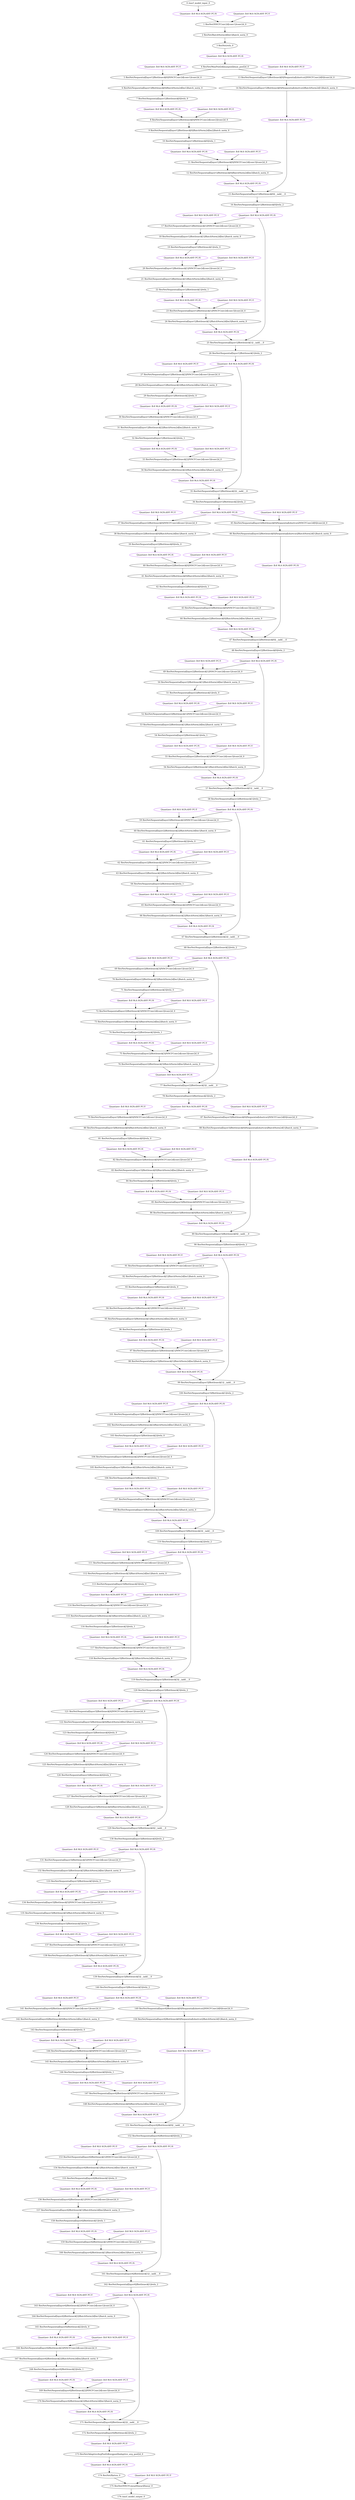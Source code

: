 strict digraph  {
"0 /nncf_model_input_0" [id=0, type=nncf_model_input];
"1 ResNet/NNCFConv2d[conv1]/conv2d_0" [id=1, type=conv2d];
"2 ResNet/BatchNorm2d[bn1]/batch_norm_0" [id=2, type=batch_norm];
"3 ResNet/relu_0" [id=3, type=relu];
"4 ResNet/MaxPool2d[maxpool]/max_pool2d_0" [id=4, type=max_pool2d];
"5 ResNet/Sequential[layer1]/Bottleneck[0]/NNCFConv2d[conv1]/conv2d_0" [id=5, type=conv2d];
"6 ResNet/Sequential[layer1]/Bottleneck[0]/BatchNorm2d[bn1]/batch_norm_0" [id=6, type=batch_norm];
"7 ResNet/Sequential[layer1]/Bottleneck[0]/relu_0" [id=7, type=relu];
"8 ResNet/Sequential[layer1]/Bottleneck[0]/NNCFConv2d[conv2]/conv2d_0" [id=8, type=conv2d];
"9 ResNet/Sequential[layer1]/Bottleneck[0]/BatchNorm2d[bn2]/batch_norm_0" [id=9, type=batch_norm];
"10 ResNet/Sequential[layer1]/Bottleneck[0]/relu_1" [id=10, type=relu];
"11 ResNet/Sequential[layer1]/Bottleneck[0]/NNCFConv2d[conv3]/conv2d_0" [id=11, type=conv2d];
"12 ResNet/Sequential[layer1]/Bottleneck[0]/BatchNorm2d[bn3]/batch_norm_0" [id=12, type=batch_norm];
"13 ResNet/Sequential[layer1]/Bottleneck[0]/Sequential[shortcut]/NNCFConv2d[0]/conv2d_0" [id=13, type=conv2d];
"14 ResNet/Sequential[layer1]/Bottleneck[0]/Sequential[shortcut]/BatchNorm2d[1]/batch_norm_0" [id=14, type=batch_norm];
"15 ResNet/Sequential[layer1]/Bottleneck[0]/__iadd___0" [id=15, type=__iadd__];
"16 ResNet/Sequential[layer1]/Bottleneck[0]/relu_2" [id=16, type=relu];
"17 ResNet/Sequential[layer1]/Bottleneck[1]/NNCFConv2d[conv1]/conv2d_0" [id=17, type=conv2d];
"18 ResNet/Sequential[layer1]/Bottleneck[1]/BatchNorm2d[bn1]/batch_norm_0" [id=18, type=batch_norm];
"19 ResNet/Sequential[layer1]/Bottleneck[1]/relu_0" [id=19, type=relu];
"20 ResNet/Sequential[layer1]/Bottleneck[1]/NNCFConv2d[conv2]/conv2d_0" [id=20, type=conv2d];
"21 ResNet/Sequential[layer1]/Bottleneck[1]/BatchNorm2d[bn2]/batch_norm_0" [id=21, type=batch_norm];
"22 ResNet/Sequential[layer1]/Bottleneck[1]/relu_1" [id=22, type=relu];
"23 ResNet/Sequential[layer1]/Bottleneck[1]/NNCFConv2d[conv3]/conv2d_0" [id=23, type=conv2d];
"24 ResNet/Sequential[layer1]/Bottleneck[1]/BatchNorm2d[bn3]/batch_norm_0" [id=24, type=batch_norm];
"25 ResNet/Sequential[layer1]/Bottleneck[1]/__iadd___0" [id=25, type=__iadd__];
"26 ResNet/Sequential[layer1]/Bottleneck[1]/relu_2" [id=26, type=relu];
"27 ResNet/Sequential[layer1]/Bottleneck[2]/NNCFConv2d[conv1]/conv2d_0" [id=27, type=conv2d];
"28 ResNet/Sequential[layer1]/Bottleneck[2]/BatchNorm2d[bn1]/batch_norm_0" [id=28, type=batch_norm];
"29 ResNet/Sequential[layer1]/Bottleneck[2]/relu_0" [id=29, type=relu];
"30 ResNet/Sequential[layer1]/Bottleneck[2]/NNCFConv2d[conv2]/conv2d_0" [id=30, type=conv2d];
"31 ResNet/Sequential[layer1]/Bottleneck[2]/BatchNorm2d[bn2]/batch_norm_0" [id=31, type=batch_norm];
"32 ResNet/Sequential[layer1]/Bottleneck[2]/relu_1" [id=32, type=relu];
"33 ResNet/Sequential[layer1]/Bottleneck[2]/NNCFConv2d[conv3]/conv2d_0" [id=33, type=conv2d];
"34 ResNet/Sequential[layer1]/Bottleneck[2]/BatchNorm2d[bn3]/batch_norm_0" [id=34, type=batch_norm];
"35 ResNet/Sequential[layer1]/Bottleneck[2]/__iadd___0" [id=35, type=__iadd__];
"36 ResNet/Sequential[layer1]/Bottleneck[2]/relu_2" [id=36, type=relu];
"37 ResNet/Sequential[layer2]/Bottleneck[0]/NNCFConv2d[conv1]/conv2d_0" [id=37, type=conv2d];
"38 ResNet/Sequential[layer2]/Bottleneck[0]/BatchNorm2d[bn1]/batch_norm_0" [id=38, type=batch_norm];
"39 ResNet/Sequential[layer2]/Bottleneck[0]/relu_0" [id=39, type=relu];
"40 ResNet/Sequential[layer2]/Bottleneck[0]/NNCFConv2d[conv2]/conv2d_0" [id=40, type=conv2d];
"41 ResNet/Sequential[layer2]/Bottleneck[0]/BatchNorm2d[bn2]/batch_norm_0" [id=41, type=batch_norm];
"42 ResNet/Sequential[layer2]/Bottleneck[0]/relu_1" [id=42, type=relu];
"43 ResNet/Sequential[layer2]/Bottleneck[0]/NNCFConv2d[conv3]/conv2d_0" [id=43, type=conv2d];
"44 ResNet/Sequential[layer2]/Bottleneck[0]/BatchNorm2d[bn3]/batch_norm_0" [id=44, type=batch_norm];
"45 ResNet/Sequential[layer2]/Bottleneck[0]/Sequential[shortcut]/NNCFConv2d[0]/conv2d_0" [id=45, type=conv2d];
"46 ResNet/Sequential[layer2]/Bottleneck[0]/Sequential[shortcut]/BatchNorm2d[1]/batch_norm_0" [id=46, type=batch_norm];
"47 ResNet/Sequential[layer2]/Bottleneck[0]/__iadd___0" [id=47, type=__iadd__];
"48 ResNet/Sequential[layer2]/Bottleneck[0]/relu_2" [id=48, type=relu];
"49 ResNet/Sequential[layer2]/Bottleneck[1]/NNCFConv2d[conv1]/conv2d_0" [id=49, type=conv2d];
"50 ResNet/Sequential[layer2]/Bottleneck[1]/BatchNorm2d[bn1]/batch_norm_0" [id=50, type=batch_norm];
"51 ResNet/Sequential[layer2]/Bottleneck[1]/relu_0" [id=51, type=relu];
"52 ResNet/Sequential[layer2]/Bottleneck[1]/NNCFConv2d[conv2]/conv2d_0" [id=52, type=conv2d];
"53 ResNet/Sequential[layer2]/Bottleneck[1]/BatchNorm2d[bn2]/batch_norm_0" [id=53, type=batch_norm];
"54 ResNet/Sequential[layer2]/Bottleneck[1]/relu_1" [id=54, type=relu];
"55 ResNet/Sequential[layer2]/Bottleneck[1]/NNCFConv2d[conv3]/conv2d_0" [id=55, type=conv2d];
"56 ResNet/Sequential[layer2]/Bottleneck[1]/BatchNorm2d[bn3]/batch_norm_0" [id=56, type=batch_norm];
"57 ResNet/Sequential[layer2]/Bottleneck[1]/__iadd___0" [id=57, type=__iadd__];
"58 ResNet/Sequential[layer2]/Bottleneck[1]/relu_2" [id=58, type=relu];
"59 ResNet/Sequential[layer2]/Bottleneck[2]/NNCFConv2d[conv1]/conv2d_0" [id=59, type=conv2d];
"60 ResNet/Sequential[layer2]/Bottleneck[2]/BatchNorm2d[bn1]/batch_norm_0" [id=60, type=batch_norm];
"61 ResNet/Sequential[layer2]/Bottleneck[2]/relu_0" [id=61, type=relu];
"62 ResNet/Sequential[layer2]/Bottleneck[2]/NNCFConv2d[conv2]/conv2d_0" [id=62, type=conv2d];
"63 ResNet/Sequential[layer2]/Bottleneck[2]/BatchNorm2d[bn2]/batch_norm_0" [id=63, type=batch_norm];
"64 ResNet/Sequential[layer2]/Bottleneck[2]/relu_1" [id=64, type=relu];
"65 ResNet/Sequential[layer2]/Bottleneck[2]/NNCFConv2d[conv3]/conv2d_0" [id=65, type=conv2d];
"66 ResNet/Sequential[layer2]/Bottleneck[2]/BatchNorm2d[bn3]/batch_norm_0" [id=66, type=batch_norm];
"67 ResNet/Sequential[layer2]/Bottleneck[2]/__iadd___0" [id=67, type=__iadd__];
"68 ResNet/Sequential[layer2]/Bottleneck[2]/relu_2" [id=68, type=relu];
"69 ResNet/Sequential[layer2]/Bottleneck[3]/NNCFConv2d[conv1]/conv2d_0" [id=69, type=conv2d];
"70 ResNet/Sequential[layer2]/Bottleneck[3]/BatchNorm2d[bn1]/batch_norm_0" [id=70, type=batch_norm];
"71 ResNet/Sequential[layer2]/Bottleneck[3]/relu_0" [id=71, type=relu];
"72 ResNet/Sequential[layer2]/Bottleneck[3]/NNCFConv2d[conv2]/conv2d_0" [id=72, type=conv2d];
"73 ResNet/Sequential[layer2]/Bottleneck[3]/BatchNorm2d[bn2]/batch_norm_0" [id=73, type=batch_norm];
"74 ResNet/Sequential[layer2]/Bottleneck[3]/relu_1" [id=74, type=relu];
"75 ResNet/Sequential[layer2]/Bottleneck[3]/NNCFConv2d[conv3]/conv2d_0" [id=75, type=conv2d];
"76 ResNet/Sequential[layer2]/Bottleneck[3]/BatchNorm2d[bn3]/batch_norm_0" [id=76, type=batch_norm];
"77 ResNet/Sequential[layer2]/Bottleneck[3]/__iadd___0" [id=77, type=__iadd__];
"78 ResNet/Sequential[layer2]/Bottleneck[3]/relu_2" [id=78, type=relu];
"79 ResNet/Sequential[layer3]/Bottleneck[0]/NNCFConv2d[conv1]/conv2d_0" [id=79, type=conv2d];
"80 ResNet/Sequential[layer3]/Bottleneck[0]/BatchNorm2d[bn1]/batch_norm_0" [id=80, type=batch_norm];
"81 ResNet/Sequential[layer3]/Bottleneck[0]/relu_0" [id=81, type=relu];
"82 ResNet/Sequential[layer3]/Bottleneck[0]/NNCFConv2d[conv2]/conv2d_0" [id=82, type=conv2d];
"83 ResNet/Sequential[layer3]/Bottleneck[0]/BatchNorm2d[bn2]/batch_norm_0" [id=83, type=batch_norm];
"84 ResNet/Sequential[layer3]/Bottleneck[0]/relu_1" [id=84, type=relu];
"85 ResNet/Sequential[layer3]/Bottleneck[0]/NNCFConv2d[conv3]/conv2d_0" [id=85, type=conv2d];
"86 ResNet/Sequential[layer3]/Bottleneck[0]/BatchNorm2d[bn3]/batch_norm_0" [id=86, type=batch_norm];
"87 ResNet/Sequential[layer3]/Bottleneck[0]/Sequential[shortcut]/NNCFConv2d[0]/conv2d_0" [id=87, type=conv2d];
"88 ResNet/Sequential[layer3]/Bottleneck[0]/Sequential[shortcut]/BatchNorm2d[1]/batch_norm_0" [id=88, type=batch_norm];
"89 ResNet/Sequential[layer3]/Bottleneck[0]/__iadd___0" [id=89, type=__iadd__];
"90 ResNet/Sequential[layer3]/Bottleneck[0]/relu_2" [id=90, type=relu];
"91 ResNet/Sequential[layer3]/Bottleneck[1]/NNCFConv2d[conv1]/conv2d_0" [id=91, type=conv2d];
"92 ResNet/Sequential[layer3]/Bottleneck[1]/BatchNorm2d[bn1]/batch_norm_0" [id=92, type=batch_norm];
"93 ResNet/Sequential[layer3]/Bottleneck[1]/relu_0" [id=93, type=relu];
"94 ResNet/Sequential[layer3]/Bottleneck[1]/NNCFConv2d[conv2]/conv2d_0" [id=94, type=conv2d];
"95 ResNet/Sequential[layer3]/Bottleneck[1]/BatchNorm2d[bn2]/batch_norm_0" [id=95, type=batch_norm];
"96 ResNet/Sequential[layer3]/Bottleneck[1]/relu_1" [id=96, type=relu];
"97 ResNet/Sequential[layer3]/Bottleneck[1]/NNCFConv2d[conv3]/conv2d_0" [id=97, type=conv2d];
"98 ResNet/Sequential[layer3]/Bottleneck[1]/BatchNorm2d[bn3]/batch_norm_0" [id=98, type=batch_norm];
"99 ResNet/Sequential[layer3]/Bottleneck[1]/__iadd___0" [id=99, type=__iadd__];
"100 ResNet/Sequential[layer3]/Bottleneck[1]/relu_2" [id=100, type=relu];
"101 ResNet/Sequential[layer3]/Bottleneck[2]/NNCFConv2d[conv1]/conv2d_0" [id=101, type=conv2d];
"102 ResNet/Sequential[layer3]/Bottleneck[2]/BatchNorm2d[bn1]/batch_norm_0" [id=102, type=batch_norm];
"103 ResNet/Sequential[layer3]/Bottleneck[2]/relu_0" [id=103, type=relu];
"104 ResNet/Sequential[layer3]/Bottleneck[2]/NNCFConv2d[conv2]/conv2d_0" [id=104, type=conv2d];
"105 ResNet/Sequential[layer3]/Bottleneck[2]/BatchNorm2d[bn2]/batch_norm_0" [id=105, type=batch_norm];
"106 ResNet/Sequential[layer3]/Bottleneck[2]/relu_1" [id=106, type=relu];
"107 ResNet/Sequential[layer3]/Bottleneck[2]/NNCFConv2d[conv3]/conv2d_0" [id=107, type=conv2d];
"108 ResNet/Sequential[layer3]/Bottleneck[2]/BatchNorm2d[bn3]/batch_norm_0" [id=108, type=batch_norm];
"109 ResNet/Sequential[layer3]/Bottleneck[2]/__iadd___0" [id=109, type=__iadd__];
"110 ResNet/Sequential[layer3]/Bottleneck[2]/relu_2" [id=110, type=relu];
"111 ResNet/Sequential[layer3]/Bottleneck[3]/NNCFConv2d[conv1]/conv2d_0" [id=111, type=conv2d];
"112 ResNet/Sequential[layer3]/Bottleneck[3]/BatchNorm2d[bn1]/batch_norm_0" [id=112, type=batch_norm];
"113 ResNet/Sequential[layer3]/Bottleneck[3]/relu_0" [id=113, type=relu];
"114 ResNet/Sequential[layer3]/Bottleneck[3]/NNCFConv2d[conv2]/conv2d_0" [id=114, type=conv2d];
"115 ResNet/Sequential[layer3]/Bottleneck[3]/BatchNorm2d[bn2]/batch_norm_0" [id=115, type=batch_norm];
"116 ResNet/Sequential[layer3]/Bottleneck[3]/relu_1" [id=116, type=relu];
"117 ResNet/Sequential[layer3]/Bottleneck[3]/NNCFConv2d[conv3]/conv2d_0" [id=117, type=conv2d];
"118 ResNet/Sequential[layer3]/Bottleneck[3]/BatchNorm2d[bn3]/batch_norm_0" [id=118, type=batch_norm];
"119 ResNet/Sequential[layer3]/Bottleneck[3]/__iadd___0" [id=119, type=__iadd__];
"120 ResNet/Sequential[layer3]/Bottleneck[3]/relu_2" [id=120, type=relu];
"121 ResNet/Sequential[layer3]/Bottleneck[4]/NNCFConv2d[conv1]/conv2d_0" [id=121, type=conv2d];
"122 ResNet/Sequential[layer3]/Bottleneck[4]/BatchNorm2d[bn1]/batch_norm_0" [id=122, type=batch_norm];
"123 ResNet/Sequential[layer3]/Bottleneck[4]/relu_0" [id=123, type=relu];
"124 ResNet/Sequential[layer3]/Bottleneck[4]/NNCFConv2d[conv2]/conv2d_0" [id=124, type=conv2d];
"125 ResNet/Sequential[layer3]/Bottleneck[4]/BatchNorm2d[bn2]/batch_norm_0" [id=125, type=batch_norm];
"126 ResNet/Sequential[layer3]/Bottleneck[4]/relu_1" [id=126, type=relu];
"127 ResNet/Sequential[layer3]/Bottleneck[4]/NNCFConv2d[conv3]/conv2d_0" [id=127, type=conv2d];
"128 ResNet/Sequential[layer3]/Bottleneck[4]/BatchNorm2d[bn3]/batch_norm_0" [id=128, type=batch_norm];
"129 ResNet/Sequential[layer3]/Bottleneck[4]/__iadd___0" [id=129, type=__iadd__];
"130 ResNet/Sequential[layer3]/Bottleneck[4]/relu_2" [id=130, type=relu];
"131 ResNet/Sequential[layer3]/Bottleneck[5]/NNCFConv2d[conv1]/conv2d_0" [id=131, type=conv2d];
"132 ResNet/Sequential[layer3]/Bottleneck[5]/BatchNorm2d[bn1]/batch_norm_0" [id=132, type=batch_norm];
"133 ResNet/Sequential[layer3]/Bottleneck[5]/relu_0" [id=133, type=relu];
"134 ResNet/Sequential[layer3]/Bottleneck[5]/NNCFConv2d[conv2]/conv2d_0" [id=134, type=conv2d];
"135 ResNet/Sequential[layer3]/Bottleneck[5]/BatchNorm2d[bn2]/batch_norm_0" [id=135, type=batch_norm];
"136 ResNet/Sequential[layer3]/Bottleneck[5]/relu_1" [id=136, type=relu];
"137 ResNet/Sequential[layer3]/Bottleneck[5]/NNCFConv2d[conv3]/conv2d_0" [id=137, type=conv2d];
"138 ResNet/Sequential[layer3]/Bottleneck[5]/BatchNorm2d[bn3]/batch_norm_0" [id=138, type=batch_norm];
"139 ResNet/Sequential[layer3]/Bottleneck[5]/__iadd___0" [id=139, type=__iadd__];
"140 ResNet/Sequential[layer3]/Bottleneck[5]/relu_2" [id=140, type=relu];
"141 ResNet/Sequential[layer4]/Bottleneck[0]/NNCFConv2d[conv1]/conv2d_0" [id=141, type=conv2d];
"142 ResNet/Sequential[layer4]/Bottleneck[0]/BatchNorm2d[bn1]/batch_norm_0" [id=142, type=batch_norm];
"143 ResNet/Sequential[layer4]/Bottleneck[0]/relu_0" [id=143, type=relu];
"144 ResNet/Sequential[layer4]/Bottleneck[0]/NNCFConv2d[conv2]/conv2d_0" [id=144, type=conv2d];
"145 ResNet/Sequential[layer4]/Bottleneck[0]/BatchNorm2d[bn2]/batch_norm_0" [id=145, type=batch_norm];
"146 ResNet/Sequential[layer4]/Bottleneck[0]/relu_1" [id=146, type=relu];
"147 ResNet/Sequential[layer4]/Bottleneck[0]/NNCFConv2d[conv3]/conv2d_0" [id=147, type=conv2d];
"148 ResNet/Sequential[layer4]/Bottleneck[0]/BatchNorm2d[bn3]/batch_norm_0" [id=148, type=batch_norm];
"149 ResNet/Sequential[layer4]/Bottleneck[0]/Sequential[shortcut]/NNCFConv2d[0]/conv2d_0" [id=149, type=conv2d];
"150 ResNet/Sequential[layer4]/Bottleneck[0]/Sequential[shortcut]/BatchNorm2d[1]/batch_norm_0" [id=150, type=batch_norm];
"151 ResNet/Sequential[layer4]/Bottleneck[0]/__iadd___0" [id=151, type=__iadd__];
"152 ResNet/Sequential[layer4]/Bottleneck[0]/relu_2" [id=152, type=relu];
"153 ResNet/Sequential[layer4]/Bottleneck[1]/NNCFConv2d[conv1]/conv2d_0" [id=153, type=conv2d];
"154 ResNet/Sequential[layer4]/Bottleneck[1]/BatchNorm2d[bn1]/batch_norm_0" [id=154, type=batch_norm];
"155 ResNet/Sequential[layer4]/Bottleneck[1]/relu_0" [id=155, type=relu];
"156 ResNet/Sequential[layer4]/Bottleneck[1]/NNCFConv2d[conv2]/conv2d_0" [id=156, type=conv2d];
"157 ResNet/Sequential[layer4]/Bottleneck[1]/BatchNorm2d[bn2]/batch_norm_0" [id=157, type=batch_norm];
"158 ResNet/Sequential[layer4]/Bottleneck[1]/relu_1" [id=158, type=relu];
"159 ResNet/Sequential[layer4]/Bottleneck[1]/NNCFConv2d[conv3]/conv2d_0" [id=159, type=conv2d];
"160 ResNet/Sequential[layer4]/Bottleneck[1]/BatchNorm2d[bn3]/batch_norm_0" [id=160, type=batch_norm];
"161 ResNet/Sequential[layer4]/Bottleneck[1]/__iadd___0" [id=161, type=__iadd__];
"162 ResNet/Sequential[layer4]/Bottleneck[1]/relu_2" [id=162, type=relu];
"163 ResNet/Sequential[layer4]/Bottleneck[2]/NNCFConv2d[conv1]/conv2d_0" [id=163, type=conv2d];
"164 ResNet/Sequential[layer4]/Bottleneck[2]/BatchNorm2d[bn1]/batch_norm_0" [id=164, type=batch_norm];
"165 ResNet/Sequential[layer4]/Bottleneck[2]/relu_0" [id=165, type=relu];
"166 ResNet/Sequential[layer4]/Bottleneck[2]/NNCFConv2d[conv2]/conv2d_0" [id=166, type=conv2d];
"167 ResNet/Sequential[layer4]/Bottleneck[2]/BatchNorm2d[bn2]/batch_norm_0" [id=167, type=batch_norm];
"168 ResNet/Sequential[layer4]/Bottleneck[2]/relu_1" [id=168, type=relu];
"169 ResNet/Sequential[layer4]/Bottleneck[2]/NNCFConv2d[conv3]/conv2d_0" [id=169, type=conv2d];
"170 ResNet/Sequential[layer4]/Bottleneck[2]/BatchNorm2d[bn3]/batch_norm_0" [id=170, type=batch_norm];
"171 ResNet/Sequential[layer4]/Bottleneck[2]/__iadd___0" [id=171, type=__iadd__];
"172 ResNet/Sequential[layer4]/Bottleneck[2]/relu_2" [id=172, type=relu];
"173 ResNet/AdaptiveAvgPool2d[avgpool]/adaptive_avg_pool2d_0" [id=173, type=adaptive_avg_pool2d];
"174 ResNet/flatten_0" [id=174, type=flatten];
"175 ResNet/NNCFLinear[linear]/linear_0" [id=175, type=linear];
"176 /nncf_model_output_0" [id=176, type=nncf_model_output];
"/nncf_model_input_0|OUT" [color=purple, id=0, label="Quantizer: B:8 M:A SGN:ANY PC:N"];
"ResNet/NNCFConv2d[conv1]/conv2d_0|WEIGHT" [color=purple, id=1, label="Quantizer: B:8 M:S SGN:ANY PC:Y"];
"ResNet/relu_0|OUT" [color=purple, id=3, label="Quantizer: B:8 M:A SGN:ANY PC:N"];
"ResNet/Sequential[layer1]/Bottleneck[0]/NNCFConv2d[conv1]/conv2d_0|WEIGHT" [color=purple, id=5, label="Quantizer: B:8 M:S SGN:ANY PC:Y"];
"ResNet/Sequential[layer1]/Bottleneck[0]/relu_0|OUT" [color=purple, id=7, label="Quantizer: B:8 M:A SGN:ANY PC:N"];
"ResNet/Sequential[layer1]/Bottleneck[0]/NNCFConv2d[conv2]/conv2d_0|WEIGHT" [color=purple, id=8, label="Quantizer: B:8 M:S SGN:ANY PC:Y"];
"ResNet/Sequential[layer1]/Bottleneck[0]/relu_1|OUT" [color=purple, id=10, label="Quantizer: B:8 M:A SGN:ANY PC:N"];
"ResNet/Sequential[layer1]/Bottleneck[0]/NNCFConv2d[conv3]/conv2d_0|WEIGHT" [color=purple, id=11, label="Quantizer: B:8 M:S SGN:ANY PC:Y"];
"ResNet/Sequential[layer1]/Bottleneck[0]/BatchNorm2d[bn3]/batch_norm_0|OUT" [color=purple, id=12, label="Quantizer: B:8 M:A SGN:ANY PC:N"];
"ResNet/Sequential[layer1]/Bottleneck[0]/Sequential[shortcut]/NNCFConv2d[0]/conv2d_0|WEIGHT" [color=purple, id=13, label="Quantizer: B:8 M:S SGN:ANY PC:Y"];
"ResNet/Sequential[layer1]/Bottleneck[0]/Sequential[shortcut]/BatchNorm2d[1]/batch_norm_0|OUT" [color=purple, id=14, label="Quantizer: B:8 M:A SGN:ANY PC:N"];
"ResNet/Sequential[layer1]/Bottleneck[0]/relu_2|OUT" [color=purple, id=16, label="Quantizer: B:8 M:A SGN:ANY PC:N"];
"ResNet/Sequential[layer1]/Bottleneck[1]/NNCFConv2d[conv1]/conv2d_0|WEIGHT" [color=purple, id=17, label="Quantizer: B:8 M:S SGN:ANY PC:Y"];
"ResNet/Sequential[layer1]/Bottleneck[1]/relu_0|OUT" [color=purple, id=19, label="Quantizer: B:8 M:A SGN:ANY PC:N"];
"ResNet/Sequential[layer1]/Bottleneck[1]/NNCFConv2d[conv2]/conv2d_0|WEIGHT" [color=purple, id=20, label="Quantizer: B:8 M:S SGN:ANY PC:Y"];
"ResNet/Sequential[layer1]/Bottleneck[1]/relu_1|OUT" [color=purple, id=22, label="Quantizer: B:8 M:A SGN:ANY PC:N"];
"ResNet/Sequential[layer1]/Bottleneck[1]/NNCFConv2d[conv3]/conv2d_0|WEIGHT" [color=purple, id=23, label="Quantizer: B:8 M:S SGN:ANY PC:Y"];
"ResNet/Sequential[layer1]/Bottleneck[1]/BatchNorm2d[bn3]/batch_norm_0|OUT" [color=purple, id=24, label="Quantizer: B:8 M:A SGN:ANY PC:N"];
"ResNet/Sequential[layer1]/Bottleneck[1]/relu_2|OUT" [color=purple, id=26, label="Quantizer: B:8 M:A SGN:ANY PC:N"];
"ResNet/Sequential[layer1]/Bottleneck[2]/NNCFConv2d[conv1]/conv2d_0|WEIGHT" [color=purple, id=27, label="Quantizer: B:8 M:S SGN:ANY PC:Y"];
"ResNet/Sequential[layer1]/Bottleneck[2]/relu_0|OUT" [color=purple, id=29, label="Quantizer: B:8 M:A SGN:ANY PC:N"];
"ResNet/Sequential[layer1]/Bottleneck[2]/NNCFConv2d[conv2]/conv2d_0|WEIGHT" [color=purple, id=30, label="Quantizer: B:8 M:S SGN:ANY PC:Y"];
"ResNet/Sequential[layer1]/Bottleneck[2]/relu_1|OUT" [color=purple, id=32, label="Quantizer: B:8 M:A SGN:ANY PC:N"];
"ResNet/Sequential[layer1]/Bottleneck[2]/NNCFConv2d[conv3]/conv2d_0|WEIGHT" [color=purple, id=33, label="Quantizer: B:8 M:S SGN:ANY PC:Y"];
"ResNet/Sequential[layer1]/Bottleneck[2]/BatchNorm2d[bn3]/batch_norm_0|OUT" [color=purple, id=34, label="Quantizer: B:8 M:A SGN:ANY PC:N"];
"ResNet/Sequential[layer1]/Bottleneck[2]/relu_2|OUT" [color=purple, id=36, label="Quantizer: B:8 M:A SGN:ANY PC:N"];
"ResNet/Sequential[layer2]/Bottleneck[0]/NNCFConv2d[conv1]/conv2d_0|WEIGHT" [color=purple, id=37, label="Quantizer: B:8 M:S SGN:ANY PC:Y"];
"ResNet/Sequential[layer2]/Bottleneck[0]/relu_0|OUT" [color=purple, id=39, label="Quantizer: B:8 M:A SGN:ANY PC:N"];
"ResNet/Sequential[layer2]/Bottleneck[0]/NNCFConv2d[conv2]/conv2d_0|WEIGHT" [color=purple, id=40, label="Quantizer: B:8 M:S SGN:ANY PC:Y"];
"ResNet/Sequential[layer2]/Bottleneck[0]/relu_1|OUT" [color=purple, id=42, label="Quantizer: B:8 M:A SGN:ANY PC:N"];
"ResNet/Sequential[layer2]/Bottleneck[0]/NNCFConv2d[conv3]/conv2d_0|WEIGHT" [color=purple, id=43, label="Quantizer: B:8 M:S SGN:ANY PC:Y"];
"ResNet/Sequential[layer2]/Bottleneck[0]/BatchNorm2d[bn3]/batch_norm_0|OUT" [color=purple, id=44, label="Quantizer: B:8 M:A SGN:ANY PC:N"];
"ResNet/Sequential[layer2]/Bottleneck[0]/Sequential[shortcut]/NNCFConv2d[0]/conv2d_0|WEIGHT" [color=purple, id=45, label="Quantizer: B:8 M:S SGN:ANY PC:Y"];
"ResNet/Sequential[layer2]/Bottleneck[0]/Sequential[shortcut]/BatchNorm2d[1]/batch_norm_0|OUT" [color=purple, id=46, label="Quantizer: B:8 M:A SGN:ANY PC:N"];
"ResNet/Sequential[layer2]/Bottleneck[0]/relu_2|OUT" [color=purple, id=48, label="Quantizer: B:8 M:A SGN:ANY PC:N"];
"ResNet/Sequential[layer2]/Bottleneck[1]/NNCFConv2d[conv1]/conv2d_0|WEIGHT" [color=purple, id=49, label="Quantizer: B:8 M:S SGN:ANY PC:Y"];
"ResNet/Sequential[layer2]/Bottleneck[1]/relu_0|OUT" [color=purple, id=51, label="Quantizer: B:8 M:A SGN:ANY PC:N"];
"ResNet/Sequential[layer2]/Bottleneck[1]/NNCFConv2d[conv2]/conv2d_0|WEIGHT" [color=purple, id=52, label="Quantizer: B:8 M:S SGN:ANY PC:Y"];
"ResNet/Sequential[layer2]/Bottleneck[1]/relu_1|OUT" [color=purple, id=54, label="Quantizer: B:8 M:A SGN:ANY PC:N"];
"ResNet/Sequential[layer2]/Bottleneck[1]/NNCFConv2d[conv3]/conv2d_0|WEIGHT" [color=purple, id=55, label="Quantizer: B:8 M:S SGN:ANY PC:Y"];
"ResNet/Sequential[layer2]/Bottleneck[1]/BatchNorm2d[bn3]/batch_norm_0|OUT" [color=purple, id=56, label="Quantizer: B:8 M:A SGN:ANY PC:N"];
"ResNet/Sequential[layer2]/Bottleneck[1]/relu_2|OUT" [color=purple, id=58, label="Quantizer: B:8 M:A SGN:ANY PC:N"];
"ResNet/Sequential[layer2]/Bottleneck[2]/NNCFConv2d[conv1]/conv2d_0|WEIGHT" [color=purple, id=59, label="Quantizer: B:8 M:S SGN:ANY PC:Y"];
"ResNet/Sequential[layer2]/Bottleneck[2]/relu_0|OUT" [color=purple, id=61, label="Quantizer: B:8 M:A SGN:ANY PC:N"];
"ResNet/Sequential[layer2]/Bottleneck[2]/NNCFConv2d[conv2]/conv2d_0|WEIGHT" [color=purple, id=62, label="Quantizer: B:8 M:S SGN:ANY PC:Y"];
"ResNet/Sequential[layer2]/Bottleneck[2]/relu_1|OUT" [color=purple, id=64, label="Quantizer: B:8 M:A SGN:ANY PC:N"];
"ResNet/Sequential[layer2]/Bottleneck[2]/NNCFConv2d[conv3]/conv2d_0|WEIGHT" [color=purple, id=65, label="Quantizer: B:8 M:S SGN:ANY PC:Y"];
"ResNet/Sequential[layer2]/Bottleneck[2]/BatchNorm2d[bn3]/batch_norm_0|OUT" [color=purple, id=66, label="Quantizer: B:8 M:A SGN:ANY PC:N"];
"ResNet/Sequential[layer2]/Bottleneck[2]/relu_2|OUT" [color=purple, id=68, label="Quantizer: B:8 M:A SGN:ANY PC:N"];
"ResNet/Sequential[layer2]/Bottleneck[3]/NNCFConv2d[conv1]/conv2d_0|WEIGHT" [color=purple, id=69, label="Quantizer: B:8 M:S SGN:ANY PC:Y"];
"ResNet/Sequential[layer2]/Bottleneck[3]/relu_0|OUT" [color=purple, id=71, label="Quantizer: B:8 M:A SGN:ANY PC:N"];
"ResNet/Sequential[layer2]/Bottleneck[3]/NNCFConv2d[conv2]/conv2d_0|WEIGHT" [color=purple, id=72, label="Quantizer: B:8 M:S SGN:ANY PC:Y"];
"ResNet/Sequential[layer2]/Bottleneck[3]/relu_1|OUT" [color=purple, id=74, label="Quantizer: B:8 M:A SGN:ANY PC:N"];
"ResNet/Sequential[layer2]/Bottleneck[3]/NNCFConv2d[conv3]/conv2d_0|WEIGHT" [color=purple, id=75, label="Quantizer: B:8 M:S SGN:ANY PC:Y"];
"ResNet/Sequential[layer2]/Bottleneck[3]/BatchNorm2d[bn3]/batch_norm_0|OUT" [color=purple, id=76, label="Quantizer: B:8 M:A SGN:ANY PC:N"];
"ResNet/Sequential[layer2]/Bottleneck[3]/relu_2|OUT" [color=purple, id=78, label="Quantizer: B:8 M:A SGN:ANY PC:N"];
"ResNet/Sequential[layer3]/Bottleneck[0]/NNCFConv2d[conv1]/conv2d_0|WEIGHT" [color=purple, id=79, label="Quantizer: B:8 M:S SGN:ANY PC:Y"];
"ResNet/Sequential[layer3]/Bottleneck[0]/relu_0|OUT" [color=purple, id=81, label="Quantizer: B:8 M:A SGN:ANY PC:N"];
"ResNet/Sequential[layer3]/Bottleneck[0]/NNCFConv2d[conv2]/conv2d_0|WEIGHT" [color=purple, id=82, label="Quantizer: B:8 M:S SGN:ANY PC:Y"];
"ResNet/Sequential[layer3]/Bottleneck[0]/relu_1|OUT" [color=purple, id=84, label="Quantizer: B:8 M:A SGN:ANY PC:N"];
"ResNet/Sequential[layer3]/Bottleneck[0]/NNCFConv2d[conv3]/conv2d_0|WEIGHT" [color=purple, id=85, label="Quantizer: B:8 M:S SGN:ANY PC:Y"];
"ResNet/Sequential[layer3]/Bottleneck[0]/BatchNorm2d[bn3]/batch_norm_0|OUT" [color=purple, id=86, label="Quantizer: B:8 M:A SGN:ANY PC:N"];
"ResNet/Sequential[layer3]/Bottleneck[0]/Sequential[shortcut]/NNCFConv2d[0]/conv2d_0|WEIGHT" [color=purple, id=87, label="Quantizer: B:8 M:S SGN:ANY PC:Y"];
"ResNet/Sequential[layer3]/Bottleneck[0]/Sequential[shortcut]/BatchNorm2d[1]/batch_norm_0|OUT" [color=purple, id=88, label="Quantizer: B:8 M:A SGN:ANY PC:N"];
"ResNet/Sequential[layer3]/Bottleneck[0]/relu_2|OUT" [color=purple, id=90, label="Quantizer: B:8 M:A SGN:ANY PC:N"];
"ResNet/Sequential[layer3]/Bottleneck[1]/NNCFConv2d[conv1]/conv2d_0|WEIGHT" [color=purple, id=91, label="Quantizer: B:8 M:S SGN:ANY PC:Y"];
"ResNet/Sequential[layer3]/Bottleneck[1]/relu_0|OUT" [color=purple, id=93, label="Quantizer: B:8 M:A SGN:ANY PC:N"];
"ResNet/Sequential[layer3]/Bottleneck[1]/NNCFConv2d[conv2]/conv2d_0|WEIGHT" [color=purple, id=94, label="Quantizer: B:8 M:S SGN:ANY PC:Y"];
"ResNet/Sequential[layer3]/Bottleneck[1]/relu_1|OUT" [color=purple, id=96, label="Quantizer: B:8 M:A SGN:ANY PC:N"];
"ResNet/Sequential[layer3]/Bottleneck[1]/NNCFConv2d[conv3]/conv2d_0|WEIGHT" [color=purple, id=97, label="Quantizer: B:8 M:S SGN:ANY PC:Y"];
"ResNet/Sequential[layer3]/Bottleneck[1]/BatchNorm2d[bn3]/batch_norm_0|OUT" [color=purple, id=98, label="Quantizer: B:8 M:A SGN:ANY PC:N"];
"ResNet/Sequential[layer3]/Bottleneck[1]/relu_2|OUT" [color=purple, id=100, label="Quantizer: B:8 M:A SGN:ANY PC:N"];
"ResNet/Sequential[layer3]/Bottleneck[2]/NNCFConv2d[conv1]/conv2d_0|WEIGHT" [color=purple, id=101, label="Quantizer: B:8 M:S SGN:ANY PC:Y"];
"ResNet/Sequential[layer3]/Bottleneck[2]/relu_0|OUT" [color=purple, id=103, label="Quantizer: B:8 M:A SGN:ANY PC:N"];
"ResNet/Sequential[layer3]/Bottleneck[2]/NNCFConv2d[conv2]/conv2d_0|WEIGHT" [color=purple, id=104, label="Quantizer: B:8 M:S SGN:ANY PC:Y"];
"ResNet/Sequential[layer3]/Bottleneck[2]/relu_1|OUT" [color=purple, id=106, label="Quantizer: B:8 M:A SGN:ANY PC:N"];
"ResNet/Sequential[layer3]/Bottleneck[2]/NNCFConv2d[conv3]/conv2d_0|WEIGHT" [color=purple, id=107, label="Quantizer: B:8 M:S SGN:ANY PC:Y"];
"ResNet/Sequential[layer3]/Bottleneck[2]/BatchNorm2d[bn3]/batch_norm_0|OUT" [color=purple, id=108, label="Quantizer: B:8 M:A SGN:ANY PC:N"];
"ResNet/Sequential[layer3]/Bottleneck[2]/relu_2|OUT" [color=purple, id=110, label="Quantizer: B:8 M:A SGN:ANY PC:N"];
"ResNet/Sequential[layer3]/Bottleneck[3]/NNCFConv2d[conv1]/conv2d_0|WEIGHT" [color=purple, id=111, label="Quantizer: B:8 M:S SGN:ANY PC:Y"];
"ResNet/Sequential[layer3]/Bottleneck[3]/relu_0|OUT" [color=purple, id=113, label="Quantizer: B:8 M:A SGN:ANY PC:N"];
"ResNet/Sequential[layer3]/Bottleneck[3]/NNCFConv2d[conv2]/conv2d_0|WEIGHT" [color=purple, id=114, label="Quantizer: B:8 M:S SGN:ANY PC:Y"];
"ResNet/Sequential[layer3]/Bottleneck[3]/relu_1|OUT" [color=purple, id=116, label="Quantizer: B:8 M:A SGN:ANY PC:N"];
"ResNet/Sequential[layer3]/Bottleneck[3]/NNCFConv2d[conv3]/conv2d_0|WEIGHT" [color=purple, id=117, label="Quantizer: B:8 M:S SGN:ANY PC:Y"];
"ResNet/Sequential[layer3]/Bottleneck[3]/BatchNorm2d[bn3]/batch_norm_0|OUT" [color=purple, id=118, label="Quantizer: B:8 M:A SGN:ANY PC:N"];
"ResNet/Sequential[layer3]/Bottleneck[3]/relu_2|OUT" [color=purple, id=120, label="Quantizer: B:8 M:A SGN:ANY PC:N"];
"ResNet/Sequential[layer3]/Bottleneck[4]/NNCFConv2d[conv1]/conv2d_0|WEIGHT" [color=purple, id=121, label="Quantizer: B:8 M:S SGN:ANY PC:Y"];
"ResNet/Sequential[layer3]/Bottleneck[4]/relu_0|OUT" [color=purple, id=123, label="Quantizer: B:8 M:A SGN:ANY PC:N"];
"ResNet/Sequential[layer3]/Bottleneck[4]/NNCFConv2d[conv2]/conv2d_0|WEIGHT" [color=purple, id=124, label="Quantizer: B:8 M:S SGN:ANY PC:Y"];
"ResNet/Sequential[layer3]/Bottleneck[4]/relu_1|OUT" [color=purple, id=126, label="Quantizer: B:8 M:A SGN:ANY PC:N"];
"ResNet/Sequential[layer3]/Bottleneck[4]/NNCFConv2d[conv3]/conv2d_0|WEIGHT" [color=purple, id=127, label="Quantizer: B:8 M:S SGN:ANY PC:Y"];
"ResNet/Sequential[layer3]/Bottleneck[4]/BatchNorm2d[bn3]/batch_norm_0|OUT" [color=purple, id=128, label="Quantizer: B:8 M:A SGN:ANY PC:N"];
"ResNet/Sequential[layer3]/Bottleneck[4]/relu_2|OUT" [color=purple, id=130, label="Quantizer: B:8 M:A SGN:ANY PC:N"];
"ResNet/Sequential[layer3]/Bottleneck[5]/NNCFConv2d[conv1]/conv2d_0|WEIGHT" [color=purple, id=131, label="Quantizer: B:8 M:S SGN:ANY PC:Y"];
"ResNet/Sequential[layer3]/Bottleneck[5]/relu_0|OUT" [color=purple, id=133, label="Quantizer: B:8 M:A SGN:ANY PC:N"];
"ResNet/Sequential[layer3]/Bottleneck[5]/NNCFConv2d[conv2]/conv2d_0|WEIGHT" [color=purple, id=134, label="Quantizer: B:8 M:S SGN:ANY PC:Y"];
"ResNet/Sequential[layer3]/Bottleneck[5]/relu_1|OUT" [color=purple, id=136, label="Quantizer: B:8 M:A SGN:ANY PC:N"];
"ResNet/Sequential[layer3]/Bottleneck[5]/NNCFConv2d[conv3]/conv2d_0|WEIGHT" [color=purple, id=137, label="Quantizer: B:8 M:S SGN:ANY PC:Y"];
"ResNet/Sequential[layer3]/Bottleneck[5]/BatchNorm2d[bn3]/batch_norm_0|OUT" [color=purple, id=138, label="Quantizer: B:8 M:A SGN:ANY PC:N"];
"ResNet/Sequential[layer3]/Bottleneck[5]/relu_2|OUT" [color=purple, id=140, label="Quantizer: B:8 M:A SGN:ANY PC:N"];
"ResNet/Sequential[layer4]/Bottleneck[0]/NNCFConv2d[conv1]/conv2d_0|WEIGHT" [color=purple, id=141, label="Quantizer: B:8 M:S SGN:ANY PC:Y"];
"ResNet/Sequential[layer4]/Bottleneck[0]/relu_0|OUT" [color=purple, id=143, label="Quantizer: B:8 M:A SGN:ANY PC:N"];
"ResNet/Sequential[layer4]/Bottleneck[0]/NNCFConv2d[conv2]/conv2d_0|WEIGHT" [color=purple, id=144, label="Quantizer: B:8 M:S SGN:ANY PC:Y"];
"ResNet/Sequential[layer4]/Bottleneck[0]/relu_1|OUT" [color=purple, id=146, label="Quantizer: B:8 M:A SGN:ANY PC:N"];
"ResNet/Sequential[layer4]/Bottleneck[0]/NNCFConv2d[conv3]/conv2d_0|WEIGHT" [color=purple, id=147, label="Quantizer: B:8 M:S SGN:ANY PC:Y"];
"ResNet/Sequential[layer4]/Bottleneck[0]/BatchNorm2d[bn3]/batch_norm_0|OUT" [color=purple, id=148, label="Quantizer: B:8 M:A SGN:ANY PC:N"];
"ResNet/Sequential[layer4]/Bottleneck[0]/Sequential[shortcut]/NNCFConv2d[0]/conv2d_0|WEIGHT" [color=purple, id=149, label="Quantizer: B:8 M:S SGN:ANY PC:Y"];
"ResNet/Sequential[layer4]/Bottleneck[0]/Sequential[shortcut]/BatchNorm2d[1]/batch_norm_0|OUT" [color=purple, id=150, label="Quantizer: B:8 M:A SGN:ANY PC:N"];
"ResNet/Sequential[layer4]/Bottleneck[0]/relu_2|OUT" [color=purple, id=152, label="Quantizer: B:8 M:A SGN:ANY PC:N"];
"ResNet/Sequential[layer4]/Bottleneck[1]/NNCFConv2d[conv1]/conv2d_0|WEIGHT" [color=purple, id=153, label="Quantizer: B:8 M:S SGN:ANY PC:Y"];
"ResNet/Sequential[layer4]/Bottleneck[1]/relu_0|OUT" [color=purple, id=155, label="Quantizer: B:8 M:A SGN:ANY PC:N"];
"ResNet/Sequential[layer4]/Bottleneck[1]/NNCFConv2d[conv2]/conv2d_0|WEIGHT" [color=purple, id=156, label="Quantizer: B:8 M:S SGN:ANY PC:Y"];
"ResNet/Sequential[layer4]/Bottleneck[1]/relu_1|OUT" [color=purple, id=158, label="Quantizer: B:8 M:A SGN:ANY PC:N"];
"ResNet/Sequential[layer4]/Bottleneck[1]/NNCFConv2d[conv3]/conv2d_0|WEIGHT" [color=purple, id=159, label="Quantizer: B:8 M:S SGN:ANY PC:Y"];
"ResNet/Sequential[layer4]/Bottleneck[1]/BatchNorm2d[bn3]/batch_norm_0|OUT" [color=purple, id=160, label="Quantizer: B:8 M:A SGN:ANY PC:N"];
"ResNet/Sequential[layer4]/Bottleneck[1]/relu_2|OUT" [color=purple, id=162, label="Quantizer: B:8 M:A SGN:ANY PC:N"];
"ResNet/Sequential[layer4]/Bottleneck[2]/NNCFConv2d[conv1]/conv2d_0|WEIGHT" [color=purple, id=163, label="Quantizer: B:8 M:S SGN:ANY PC:Y"];
"ResNet/Sequential[layer4]/Bottleneck[2]/relu_0|OUT" [color=purple, id=165, label="Quantizer: B:8 M:A SGN:ANY PC:N"];
"ResNet/Sequential[layer4]/Bottleneck[2]/NNCFConv2d[conv2]/conv2d_0|WEIGHT" [color=purple, id=166, label="Quantizer: B:8 M:S SGN:ANY PC:Y"];
"ResNet/Sequential[layer4]/Bottleneck[2]/relu_1|OUT" [color=purple, id=168, label="Quantizer: B:8 M:A SGN:ANY PC:N"];
"ResNet/Sequential[layer4]/Bottleneck[2]/NNCFConv2d[conv3]/conv2d_0|WEIGHT" [color=purple, id=169, label="Quantizer: B:8 M:S SGN:ANY PC:Y"];
"ResNet/Sequential[layer4]/Bottleneck[2]/BatchNorm2d[bn3]/batch_norm_0|OUT" [color=purple, id=170, label="Quantizer: B:8 M:A SGN:ANY PC:N"];
"ResNet/Sequential[layer4]/Bottleneck[2]/relu_2|OUT" [color=purple, id=172, label="Quantizer: B:8 M:S SGN:ANY PC:Y"];
"ResNet/AdaptiveAvgPool2d[avgpool]/adaptive_avg_pool2d_0|OUT" [color=purple, id=173, label="Quantizer: B:8 M:A SGN:ANY PC:N"];
"ResNet/NNCFLinear[linear]/linear_0|WEIGHT" [color=purple, id=175, label="Quantizer: B:8 M:S SGN:ANY PC:Y"];
"0 /nncf_model_input_0" -> "/nncf_model_input_0|OUT";
"1 ResNet/NNCFConv2d[conv1]/conv2d_0" -> "2 ResNet/BatchNorm2d[bn1]/batch_norm_0";
"2 ResNet/BatchNorm2d[bn1]/batch_norm_0" -> "3 ResNet/relu_0";
"3 ResNet/relu_0" -> "ResNet/relu_0|OUT";
"4 ResNet/MaxPool2d[maxpool]/max_pool2d_0" -> "5 ResNet/Sequential[layer1]/Bottleneck[0]/NNCFConv2d[conv1]/conv2d_0";
"4 ResNet/MaxPool2d[maxpool]/max_pool2d_0" -> "13 ResNet/Sequential[layer1]/Bottleneck[0]/Sequential[shortcut]/NNCFConv2d[0]/conv2d_0";
"5 ResNet/Sequential[layer1]/Bottleneck[0]/NNCFConv2d[conv1]/conv2d_0" -> "6 ResNet/Sequential[layer1]/Bottleneck[0]/BatchNorm2d[bn1]/batch_norm_0";
"6 ResNet/Sequential[layer1]/Bottleneck[0]/BatchNorm2d[bn1]/batch_norm_0" -> "7 ResNet/Sequential[layer1]/Bottleneck[0]/relu_0";
"7 ResNet/Sequential[layer1]/Bottleneck[0]/relu_0" -> "ResNet/Sequential[layer1]/Bottleneck[0]/relu_0|OUT";
"8 ResNet/Sequential[layer1]/Bottleneck[0]/NNCFConv2d[conv2]/conv2d_0" -> "9 ResNet/Sequential[layer1]/Bottleneck[0]/BatchNorm2d[bn2]/batch_norm_0";
"9 ResNet/Sequential[layer1]/Bottleneck[0]/BatchNorm2d[bn2]/batch_norm_0" -> "10 ResNet/Sequential[layer1]/Bottleneck[0]/relu_1";
"10 ResNet/Sequential[layer1]/Bottleneck[0]/relu_1" -> "ResNet/Sequential[layer1]/Bottleneck[0]/relu_1|OUT";
"11 ResNet/Sequential[layer1]/Bottleneck[0]/NNCFConv2d[conv3]/conv2d_0" -> "12 ResNet/Sequential[layer1]/Bottleneck[0]/BatchNorm2d[bn3]/batch_norm_0";
"12 ResNet/Sequential[layer1]/Bottleneck[0]/BatchNorm2d[bn3]/batch_norm_0" -> "ResNet/Sequential[layer1]/Bottleneck[0]/BatchNorm2d[bn3]/batch_norm_0|OUT";
"13 ResNet/Sequential[layer1]/Bottleneck[0]/Sequential[shortcut]/NNCFConv2d[0]/conv2d_0" -> "14 ResNet/Sequential[layer1]/Bottleneck[0]/Sequential[shortcut]/BatchNorm2d[1]/batch_norm_0";
"14 ResNet/Sequential[layer1]/Bottleneck[0]/Sequential[shortcut]/BatchNorm2d[1]/batch_norm_0" -> "ResNet/Sequential[layer1]/Bottleneck[0]/Sequential[shortcut]/BatchNorm2d[1]/batch_norm_0|OUT";
"15 ResNet/Sequential[layer1]/Bottleneck[0]/__iadd___0" -> "16 ResNet/Sequential[layer1]/Bottleneck[0]/relu_2";
"16 ResNet/Sequential[layer1]/Bottleneck[0]/relu_2" -> "ResNet/Sequential[layer1]/Bottleneck[0]/relu_2|OUT";
"17 ResNet/Sequential[layer1]/Bottleneck[1]/NNCFConv2d[conv1]/conv2d_0" -> "18 ResNet/Sequential[layer1]/Bottleneck[1]/BatchNorm2d[bn1]/batch_norm_0";
"18 ResNet/Sequential[layer1]/Bottleneck[1]/BatchNorm2d[bn1]/batch_norm_0" -> "19 ResNet/Sequential[layer1]/Bottleneck[1]/relu_0";
"19 ResNet/Sequential[layer1]/Bottleneck[1]/relu_0" -> "ResNet/Sequential[layer1]/Bottleneck[1]/relu_0|OUT";
"20 ResNet/Sequential[layer1]/Bottleneck[1]/NNCFConv2d[conv2]/conv2d_0" -> "21 ResNet/Sequential[layer1]/Bottleneck[1]/BatchNorm2d[bn2]/batch_norm_0";
"21 ResNet/Sequential[layer1]/Bottleneck[1]/BatchNorm2d[bn2]/batch_norm_0" -> "22 ResNet/Sequential[layer1]/Bottleneck[1]/relu_1";
"22 ResNet/Sequential[layer1]/Bottleneck[1]/relu_1" -> "ResNet/Sequential[layer1]/Bottleneck[1]/relu_1|OUT";
"23 ResNet/Sequential[layer1]/Bottleneck[1]/NNCFConv2d[conv3]/conv2d_0" -> "24 ResNet/Sequential[layer1]/Bottleneck[1]/BatchNorm2d[bn3]/batch_norm_0";
"24 ResNet/Sequential[layer1]/Bottleneck[1]/BatchNorm2d[bn3]/batch_norm_0" -> "ResNet/Sequential[layer1]/Bottleneck[1]/BatchNorm2d[bn3]/batch_norm_0|OUT";
"25 ResNet/Sequential[layer1]/Bottleneck[1]/__iadd___0" -> "26 ResNet/Sequential[layer1]/Bottleneck[1]/relu_2";
"26 ResNet/Sequential[layer1]/Bottleneck[1]/relu_2" -> "ResNet/Sequential[layer1]/Bottleneck[1]/relu_2|OUT";
"27 ResNet/Sequential[layer1]/Bottleneck[2]/NNCFConv2d[conv1]/conv2d_0" -> "28 ResNet/Sequential[layer1]/Bottleneck[2]/BatchNorm2d[bn1]/batch_norm_0";
"28 ResNet/Sequential[layer1]/Bottleneck[2]/BatchNorm2d[bn1]/batch_norm_0" -> "29 ResNet/Sequential[layer1]/Bottleneck[2]/relu_0";
"29 ResNet/Sequential[layer1]/Bottleneck[2]/relu_0" -> "ResNet/Sequential[layer1]/Bottleneck[2]/relu_0|OUT";
"30 ResNet/Sequential[layer1]/Bottleneck[2]/NNCFConv2d[conv2]/conv2d_0" -> "31 ResNet/Sequential[layer1]/Bottleneck[2]/BatchNorm2d[bn2]/batch_norm_0";
"31 ResNet/Sequential[layer1]/Bottleneck[2]/BatchNorm2d[bn2]/batch_norm_0" -> "32 ResNet/Sequential[layer1]/Bottleneck[2]/relu_1";
"32 ResNet/Sequential[layer1]/Bottleneck[2]/relu_1" -> "ResNet/Sequential[layer1]/Bottleneck[2]/relu_1|OUT";
"33 ResNet/Sequential[layer1]/Bottleneck[2]/NNCFConv2d[conv3]/conv2d_0" -> "34 ResNet/Sequential[layer1]/Bottleneck[2]/BatchNorm2d[bn3]/batch_norm_0";
"34 ResNet/Sequential[layer1]/Bottleneck[2]/BatchNorm2d[bn3]/batch_norm_0" -> "ResNet/Sequential[layer1]/Bottleneck[2]/BatchNorm2d[bn3]/batch_norm_0|OUT";
"35 ResNet/Sequential[layer1]/Bottleneck[2]/__iadd___0" -> "36 ResNet/Sequential[layer1]/Bottleneck[2]/relu_2";
"36 ResNet/Sequential[layer1]/Bottleneck[2]/relu_2" -> "ResNet/Sequential[layer1]/Bottleneck[2]/relu_2|OUT";
"37 ResNet/Sequential[layer2]/Bottleneck[0]/NNCFConv2d[conv1]/conv2d_0" -> "38 ResNet/Sequential[layer2]/Bottleneck[0]/BatchNorm2d[bn1]/batch_norm_0";
"38 ResNet/Sequential[layer2]/Bottleneck[0]/BatchNorm2d[bn1]/batch_norm_0" -> "39 ResNet/Sequential[layer2]/Bottleneck[0]/relu_0";
"39 ResNet/Sequential[layer2]/Bottleneck[0]/relu_0" -> "ResNet/Sequential[layer2]/Bottleneck[0]/relu_0|OUT";
"40 ResNet/Sequential[layer2]/Bottleneck[0]/NNCFConv2d[conv2]/conv2d_0" -> "41 ResNet/Sequential[layer2]/Bottleneck[0]/BatchNorm2d[bn2]/batch_norm_0";
"41 ResNet/Sequential[layer2]/Bottleneck[0]/BatchNorm2d[bn2]/batch_norm_0" -> "42 ResNet/Sequential[layer2]/Bottleneck[0]/relu_1";
"42 ResNet/Sequential[layer2]/Bottleneck[0]/relu_1" -> "ResNet/Sequential[layer2]/Bottleneck[0]/relu_1|OUT";
"43 ResNet/Sequential[layer2]/Bottleneck[0]/NNCFConv2d[conv3]/conv2d_0" -> "44 ResNet/Sequential[layer2]/Bottleneck[0]/BatchNorm2d[bn3]/batch_norm_0";
"44 ResNet/Sequential[layer2]/Bottleneck[0]/BatchNorm2d[bn3]/batch_norm_0" -> "ResNet/Sequential[layer2]/Bottleneck[0]/BatchNorm2d[bn3]/batch_norm_0|OUT";
"45 ResNet/Sequential[layer2]/Bottleneck[0]/Sequential[shortcut]/NNCFConv2d[0]/conv2d_0" -> "46 ResNet/Sequential[layer2]/Bottleneck[0]/Sequential[shortcut]/BatchNorm2d[1]/batch_norm_0";
"46 ResNet/Sequential[layer2]/Bottleneck[0]/Sequential[shortcut]/BatchNorm2d[1]/batch_norm_0" -> "ResNet/Sequential[layer2]/Bottleneck[0]/Sequential[shortcut]/BatchNorm2d[1]/batch_norm_0|OUT";
"47 ResNet/Sequential[layer2]/Bottleneck[0]/__iadd___0" -> "48 ResNet/Sequential[layer2]/Bottleneck[0]/relu_2";
"48 ResNet/Sequential[layer2]/Bottleneck[0]/relu_2" -> "ResNet/Sequential[layer2]/Bottleneck[0]/relu_2|OUT";
"49 ResNet/Sequential[layer2]/Bottleneck[1]/NNCFConv2d[conv1]/conv2d_0" -> "50 ResNet/Sequential[layer2]/Bottleneck[1]/BatchNorm2d[bn1]/batch_norm_0";
"50 ResNet/Sequential[layer2]/Bottleneck[1]/BatchNorm2d[bn1]/batch_norm_0" -> "51 ResNet/Sequential[layer2]/Bottleneck[1]/relu_0";
"51 ResNet/Sequential[layer2]/Bottleneck[1]/relu_0" -> "ResNet/Sequential[layer2]/Bottleneck[1]/relu_0|OUT";
"52 ResNet/Sequential[layer2]/Bottleneck[1]/NNCFConv2d[conv2]/conv2d_0" -> "53 ResNet/Sequential[layer2]/Bottleneck[1]/BatchNorm2d[bn2]/batch_norm_0";
"53 ResNet/Sequential[layer2]/Bottleneck[1]/BatchNorm2d[bn2]/batch_norm_0" -> "54 ResNet/Sequential[layer2]/Bottleneck[1]/relu_1";
"54 ResNet/Sequential[layer2]/Bottleneck[1]/relu_1" -> "ResNet/Sequential[layer2]/Bottleneck[1]/relu_1|OUT";
"55 ResNet/Sequential[layer2]/Bottleneck[1]/NNCFConv2d[conv3]/conv2d_0" -> "56 ResNet/Sequential[layer2]/Bottleneck[1]/BatchNorm2d[bn3]/batch_norm_0";
"56 ResNet/Sequential[layer2]/Bottleneck[1]/BatchNorm2d[bn3]/batch_norm_0" -> "ResNet/Sequential[layer2]/Bottleneck[1]/BatchNorm2d[bn3]/batch_norm_0|OUT";
"57 ResNet/Sequential[layer2]/Bottleneck[1]/__iadd___0" -> "58 ResNet/Sequential[layer2]/Bottleneck[1]/relu_2";
"58 ResNet/Sequential[layer2]/Bottleneck[1]/relu_2" -> "ResNet/Sequential[layer2]/Bottleneck[1]/relu_2|OUT";
"59 ResNet/Sequential[layer2]/Bottleneck[2]/NNCFConv2d[conv1]/conv2d_0" -> "60 ResNet/Sequential[layer2]/Bottleneck[2]/BatchNorm2d[bn1]/batch_norm_0";
"60 ResNet/Sequential[layer2]/Bottleneck[2]/BatchNorm2d[bn1]/batch_norm_0" -> "61 ResNet/Sequential[layer2]/Bottleneck[2]/relu_0";
"61 ResNet/Sequential[layer2]/Bottleneck[2]/relu_0" -> "ResNet/Sequential[layer2]/Bottleneck[2]/relu_0|OUT";
"62 ResNet/Sequential[layer2]/Bottleneck[2]/NNCFConv2d[conv2]/conv2d_0" -> "63 ResNet/Sequential[layer2]/Bottleneck[2]/BatchNorm2d[bn2]/batch_norm_0";
"63 ResNet/Sequential[layer2]/Bottleneck[2]/BatchNorm2d[bn2]/batch_norm_0" -> "64 ResNet/Sequential[layer2]/Bottleneck[2]/relu_1";
"64 ResNet/Sequential[layer2]/Bottleneck[2]/relu_1" -> "ResNet/Sequential[layer2]/Bottleneck[2]/relu_1|OUT";
"65 ResNet/Sequential[layer2]/Bottleneck[2]/NNCFConv2d[conv3]/conv2d_0" -> "66 ResNet/Sequential[layer2]/Bottleneck[2]/BatchNorm2d[bn3]/batch_norm_0";
"66 ResNet/Sequential[layer2]/Bottleneck[2]/BatchNorm2d[bn3]/batch_norm_0" -> "ResNet/Sequential[layer2]/Bottleneck[2]/BatchNorm2d[bn3]/batch_norm_0|OUT";
"67 ResNet/Sequential[layer2]/Bottleneck[2]/__iadd___0" -> "68 ResNet/Sequential[layer2]/Bottleneck[2]/relu_2";
"68 ResNet/Sequential[layer2]/Bottleneck[2]/relu_2" -> "ResNet/Sequential[layer2]/Bottleneck[2]/relu_2|OUT";
"69 ResNet/Sequential[layer2]/Bottleneck[3]/NNCFConv2d[conv1]/conv2d_0" -> "70 ResNet/Sequential[layer2]/Bottleneck[3]/BatchNorm2d[bn1]/batch_norm_0";
"70 ResNet/Sequential[layer2]/Bottleneck[3]/BatchNorm2d[bn1]/batch_norm_0" -> "71 ResNet/Sequential[layer2]/Bottleneck[3]/relu_0";
"71 ResNet/Sequential[layer2]/Bottleneck[3]/relu_0" -> "ResNet/Sequential[layer2]/Bottleneck[3]/relu_0|OUT";
"72 ResNet/Sequential[layer2]/Bottleneck[3]/NNCFConv2d[conv2]/conv2d_0" -> "73 ResNet/Sequential[layer2]/Bottleneck[3]/BatchNorm2d[bn2]/batch_norm_0";
"73 ResNet/Sequential[layer2]/Bottleneck[3]/BatchNorm2d[bn2]/batch_norm_0" -> "74 ResNet/Sequential[layer2]/Bottleneck[3]/relu_1";
"74 ResNet/Sequential[layer2]/Bottleneck[3]/relu_1" -> "ResNet/Sequential[layer2]/Bottleneck[3]/relu_1|OUT";
"75 ResNet/Sequential[layer2]/Bottleneck[3]/NNCFConv2d[conv3]/conv2d_0" -> "76 ResNet/Sequential[layer2]/Bottleneck[3]/BatchNorm2d[bn3]/batch_norm_0";
"76 ResNet/Sequential[layer2]/Bottleneck[3]/BatchNorm2d[bn3]/batch_norm_0" -> "ResNet/Sequential[layer2]/Bottleneck[3]/BatchNorm2d[bn3]/batch_norm_0|OUT";
"77 ResNet/Sequential[layer2]/Bottleneck[3]/__iadd___0" -> "78 ResNet/Sequential[layer2]/Bottleneck[3]/relu_2";
"78 ResNet/Sequential[layer2]/Bottleneck[3]/relu_2" -> "ResNet/Sequential[layer2]/Bottleneck[3]/relu_2|OUT";
"79 ResNet/Sequential[layer3]/Bottleneck[0]/NNCFConv2d[conv1]/conv2d_0" -> "80 ResNet/Sequential[layer3]/Bottleneck[0]/BatchNorm2d[bn1]/batch_norm_0";
"80 ResNet/Sequential[layer3]/Bottleneck[0]/BatchNorm2d[bn1]/batch_norm_0" -> "81 ResNet/Sequential[layer3]/Bottleneck[0]/relu_0";
"81 ResNet/Sequential[layer3]/Bottleneck[0]/relu_0" -> "ResNet/Sequential[layer3]/Bottleneck[0]/relu_0|OUT";
"82 ResNet/Sequential[layer3]/Bottleneck[0]/NNCFConv2d[conv2]/conv2d_0" -> "83 ResNet/Sequential[layer3]/Bottleneck[0]/BatchNorm2d[bn2]/batch_norm_0";
"83 ResNet/Sequential[layer3]/Bottleneck[0]/BatchNorm2d[bn2]/batch_norm_0" -> "84 ResNet/Sequential[layer3]/Bottleneck[0]/relu_1";
"84 ResNet/Sequential[layer3]/Bottleneck[0]/relu_1" -> "ResNet/Sequential[layer3]/Bottleneck[0]/relu_1|OUT";
"85 ResNet/Sequential[layer3]/Bottleneck[0]/NNCFConv2d[conv3]/conv2d_0" -> "86 ResNet/Sequential[layer3]/Bottleneck[0]/BatchNorm2d[bn3]/batch_norm_0";
"86 ResNet/Sequential[layer3]/Bottleneck[0]/BatchNorm2d[bn3]/batch_norm_0" -> "ResNet/Sequential[layer3]/Bottleneck[0]/BatchNorm2d[bn3]/batch_norm_0|OUT";
"87 ResNet/Sequential[layer3]/Bottleneck[0]/Sequential[shortcut]/NNCFConv2d[0]/conv2d_0" -> "88 ResNet/Sequential[layer3]/Bottleneck[0]/Sequential[shortcut]/BatchNorm2d[1]/batch_norm_0";
"88 ResNet/Sequential[layer3]/Bottleneck[0]/Sequential[shortcut]/BatchNorm2d[1]/batch_norm_0" -> "ResNet/Sequential[layer3]/Bottleneck[0]/Sequential[shortcut]/BatchNorm2d[1]/batch_norm_0|OUT";
"89 ResNet/Sequential[layer3]/Bottleneck[0]/__iadd___0" -> "90 ResNet/Sequential[layer3]/Bottleneck[0]/relu_2";
"90 ResNet/Sequential[layer3]/Bottleneck[0]/relu_2" -> "ResNet/Sequential[layer3]/Bottleneck[0]/relu_2|OUT";
"91 ResNet/Sequential[layer3]/Bottleneck[1]/NNCFConv2d[conv1]/conv2d_0" -> "92 ResNet/Sequential[layer3]/Bottleneck[1]/BatchNorm2d[bn1]/batch_norm_0";
"92 ResNet/Sequential[layer3]/Bottleneck[1]/BatchNorm2d[bn1]/batch_norm_0" -> "93 ResNet/Sequential[layer3]/Bottleneck[1]/relu_0";
"93 ResNet/Sequential[layer3]/Bottleneck[1]/relu_0" -> "ResNet/Sequential[layer3]/Bottleneck[1]/relu_0|OUT";
"94 ResNet/Sequential[layer3]/Bottleneck[1]/NNCFConv2d[conv2]/conv2d_0" -> "95 ResNet/Sequential[layer3]/Bottleneck[1]/BatchNorm2d[bn2]/batch_norm_0";
"95 ResNet/Sequential[layer3]/Bottleneck[1]/BatchNorm2d[bn2]/batch_norm_0" -> "96 ResNet/Sequential[layer3]/Bottleneck[1]/relu_1";
"96 ResNet/Sequential[layer3]/Bottleneck[1]/relu_1" -> "ResNet/Sequential[layer3]/Bottleneck[1]/relu_1|OUT";
"97 ResNet/Sequential[layer3]/Bottleneck[1]/NNCFConv2d[conv3]/conv2d_0" -> "98 ResNet/Sequential[layer3]/Bottleneck[1]/BatchNorm2d[bn3]/batch_norm_0";
"98 ResNet/Sequential[layer3]/Bottleneck[1]/BatchNorm2d[bn3]/batch_norm_0" -> "ResNet/Sequential[layer3]/Bottleneck[1]/BatchNorm2d[bn3]/batch_norm_0|OUT";
"99 ResNet/Sequential[layer3]/Bottleneck[1]/__iadd___0" -> "100 ResNet/Sequential[layer3]/Bottleneck[1]/relu_2";
"100 ResNet/Sequential[layer3]/Bottleneck[1]/relu_2" -> "ResNet/Sequential[layer3]/Bottleneck[1]/relu_2|OUT";
"101 ResNet/Sequential[layer3]/Bottleneck[2]/NNCFConv2d[conv1]/conv2d_0" -> "102 ResNet/Sequential[layer3]/Bottleneck[2]/BatchNorm2d[bn1]/batch_norm_0";
"102 ResNet/Sequential[layer3]/Bottleneck[2]/BatchNorm2d[bn1]/batch_norm_0" -> "103 ResNet/Sequential[layer3]/Bottleneck[2]/relu_0";
"103 ResNet/Sequential[layer3]/Bottleneck[2]/relu_0" -> "ResNet/Sequential[layer3]/Bottleneck[2]/relu_0|OUT";
"104 ResNet/Sequential[layer3]/Bottleneck[2]/NNCFConv2d[conv2]/conv2d_0" -> "105 ResNet/Sequential[layer3]/Bottleneck[2]/BatchNorm2d[bn2]/batch_norm_0";
"105 ResNet/Sequential[layer3]/Bottleneck[2]/BatchNorm2d[bn2]/batch_norm_0" -> "106 ResNet/Sequential[layer3]/Bottleneck[2]/relu_1";
"106 ResNet/Sequential[layer3]/Bottleneck[2]/relu_1" -> "ResNet/Sequential[layer3]/Bottleneck[2]/relu_1|OUT";
"107 ResNet/Sequential[layer3]/Bottleneck[2]/NNCFConv2d[conv3]/conv2d_0" -> "108 ResNet/Sequential[layer3]/Bottleneck[2]/BatchNorm2d[bn3]/batch_norm_0";
"108 ResNet/Sequential[layer3]/Bottleneck[2]/BatchNorm2d[bn3]/batch_norm_0" -> "ResNet/Sequential[layer3]/Bottleneck[2]/BatchNorm2d[bn3]/batch_norm_0|OUT";
"109 ResNet/Sequential[layer3]/Bottleneck[2]/__iadd___0" -> "110 ResNet/Sequential[layer3]/Bottleneck[2]/relu_2";
"110 ResNet/Sequential[layer3]/Bottleneck[2]/relu_2" -> "ResNet/Sequential[layer3]/Bottleneck[2]/relu_2|OUT";
"111 ResNet/Sequential[layer3]/Bottleneck[3]/NNCFConv2d[conv1]/conv2d_0" -> "112 ResNet/Sequential[layer3]/Bottleneck[3]/BatchNorm2d[bn1]/batch_norm_0";
"112 ResNet/Sequential[layer3]/Bottleneck[3]/BatchNorm2d[bn1]/batch_norm_0" -> "113 ResNet/Sequential[layer3]/Bottleneck[3]/relu_0";
"113 ResNet/Sequential[layer3]/Bottleneck[3]/relu_0" -> "ResNet/Sequential[layer3]/Bottleneck[3]/relu_0|OUT";
"114 ResNet/Sequential[layer3]/Bottleneck[3]/NNCFConv2d[conv2]/conv2d_0" -> "115 ResNet/Sequential[layer3]/Bottleneck[3]/BatchNorm2d[bn2]/batch_norm_0";
"115 ResNet/Sequential[layer3]/Bottleneck[3]/BatchNorm2d[bn2]/batch_norm_0" -> "116 ResNet/Sequential[layer3]/Bottleneck[3]/relu_1";
"116 ResNet/Sequential[layer3]/Bottleneck[3]/relu_1" -> "ResNet/Sequential[layer3]/Bottleneck[3]/relu_1|OUT";
"117 ResNet/Sequential[layer3]/Bottleneck[3]/NNCFConv2d[conv3]/conv2d_0" -> "118 ResNet/Sequential[layer3]/Bottleneck[3]/BatchNorm2d[bn3]/batch_norm_0";
"118 ResNet/Sequential[layer3]/Bottleneck[3]/BatchNorm2d[bn3]/batch_norm_0" -> "ResNet/Sequential[layer3]/Bottleneck[3]/BatchNorm2d[bn3]/batch_norm_0|OUT";
"119 ResNet/Sequential[layer3]/Bottleneck[3]/__iadd___0" -> "120 ResNet/Sequential[layer3]/Bottleneck[3]/relu_2";
"120 ResNet/Sequential[layer3]/Bottleneck[3]/relu_2" -> "ResNet/Sequential[layer3]/Bottleneck[3]/relu_2|OUT";
"121 ResNet/Sequential[layer3]/Bottleneck[4]/NNCFConv2d[conv1]/conv2d_0" -> "122 ResNet/Sequential[layer3]/Bottleneck[4]/BatchNorm2d[bn1]/batch_norm_0";
"122 ResNet/Sequential[layer3]/Bottleneck[4]/BatchNorm2d[bn1]/batch_norm_0" -> "123 ResNet/Sequential[layer3]/Bottleneck[4]/relu_0";
"123 ResNet/Sequential[layer3]/Bottleneck[4]/relu_0" -> "ResNet/Sequential[layer3]/Bottleneck[4]/relu_0|OUT";
"124 ResNet/Sequential[layer3]/Bottleneck[4]/NNCFConv2d[conv2]/conv2d_0" -> "125 ResNet/Sequential[layer3]/Bottleneck[4]/BatchNorm2d[bn2]/batch_norm_0";
"125 ResNet/Sequential[layer3]/Bottleneck[4]/BatchNorm2d[bn2]/batch_norm_0" -> "126 ResNet/Sequential[layer3]/Bottleneck[4]/relu_1";
"126 ResNet/Sequential[layer3]/Bottleneck[4]/relu_1" -> "ResNet/Sequential[layer3]/Bottleneck[4]/relu_1|OUT";
"127 ResNet/Sequential[layer3]/Bottleneck[4]/NNCFConv2d[conv3]/conv2d_0" -> "128 ResNet/Sequential[layer3]/Bottleneck[4]/BatchNorm2d[bn3]/batch_norm_0";
"128 ResNet/Sequential[layer3]/Bottleneck[4]/BatchNorm2d[bn3]/batch_norm_0" -> "ResNet/Sequential[layer3]/Bottleneck[4]/BatchNorm2d[bn3]/batch_norm_0|OUT";
"129 ResNet/Sequential[layer3]/Bottleneck[4]/__iadd___0" -> "130 ResNet/Sequential[layer3]/Bottleneck[4]/relu_2";
"130 ResNet/Sequential[layer3]/Bottleneck[4]/relu_2" -> "ResNet/Sequential[layer3]/Bottleneck[4]/relu_2|OUT";
"131 ResNet/Sequential[layer3]/Bottleneck[5]/NNCFConv2d[conv1]/conv2d_0" -> "132 ResNet/Sequential[layer3]/Bottleneck[5]/BatchNorm2d[bn1]/batch_norm_0";
"132 ResNet/Sequential[layer3]/Bottleneck[5]/BatchNorm2d[bn1]/batch_norm_0" -> "133 ResNet/Sequential[layer3]/Bottleneck[5]/relu_0";
"133 ResNet/Sequential[layer3]/Bottleneck[5]/relu_0" -> "ResNet/Sequential[layer3]/Bottleneck[5]/relu_0|OUT";
"134 ResNet/Sequential[layer3]/Bottleneck[5]/NNCFConv2d[conv2]/conv2d_0" -> "135 ResNet/Sequential[layer3]/Bottleneck[5]/BatchNorm2d[bn2]/batch_norm_0";
"135 ResNet/Sequential[layer3]/Bottleneck[5]/BatchNorm2d[bn2]/batch_norm_0" -> "136 ResNet/Sequential[layer3]/Bottleneck[5]/relu_1";
"136 ResNet/Sequential[layer3]/Bottleneck[5]/relu_1" -> "ResNet/Sequential[layer3]/Bottleneck[5]/relu_1|OUT";
"137 ResNet/Sequential[layer3]/Bottleneck[5]/NNCFConv2d[conv3]/conv2d_0" -> "138 ResNet/Sequential[layer3]/Bottleneck[5]/BatchNorm2d[bn3]/batch_norm_0";
"138 ResNet/Sequential[layer3]/Bottleneck[5]/BatchNorm2d[bn3]/batch_norm_0" -> "ResNet/Sequential[layer3]/Bottleneck[5]/BatchNorm2d[bn3]/batch_norm_0|OUT";
"139 ResNet/Sequential[layer3]/Bottleneck[5]/__iadd___0" -> "140 ResNet/Sequential[layer3]/Bottleneck[5]/relu_2";
"140 ResNet/Sequential[layer3]/Bottleneck[5]/relu_2" -> "ResNet/Sequential[layer3]/Bottleneck[5]/relu_2|OUT";
"141 ResNet/Sequential[layer4]/Bottleneck[0]/NNCFConv2d[conv1]/conv2d_0" -> "142 ResNet/Sequential[layer4]/Bottleneck[0]/BatchNorm2d[bn1]/batch_norm_0";
"142 ResNet/Sequential[layer4]/Bottleneck[0]/BatchNorm2d[bn1]/batch_norm_0" -> "143 ResNet/Sequential[layer4]/Bottleneck[0]/relu_0";
"143 ResNet/Sequential[layer4]/Bottleneck[0]/relu_0" -> "ResNet/Sequential[layer4]/Bottleneck[0]/relu_0|OUT";
"144 ResNet/Sequential[layer4]/Bottleneck[0]/NNCFConv2d[conv2]/conv2d_0" -> "145 ResNet/Sequential[layer4]/Bottleneck[0]/BatchNorm2d[bn2]/batch_norm_0";
"145 ResNet/Sequential[layer4]/Bottleneck[0]/BatchNorm2d[bn2]/batch_norm_0" -> "146 ResNet/Sequential[layer4]/Bottleneck[0]/relu_1";
"146 ResNet/Sequential[layer4]/Bottleneck[0]/relu_1" -> "ResNet/Sequential[layer4]/Bottleneck[0]/relu_1|OUT";
"147 ResNet/Sequential[layer4]/Bottleneck[0]/NNCFConv2d[conv3]/conv2d_0" -> "148 ResNet/Sequential[layer4]/Bottleneck[0]/BatchNorm2d[bn3]/batch_norm_0";
"148 ResNet/Sequential[layer4]/Bottleneck[0]/BatchNorm2d[bn3]/batch_norm_0" -> "ResNet/Sequential[layer4]/Bottleneck[0]/BatchNorm2d[bn3]/batch_norm_0|OUT";
"149 ResNet/Sequential[layer4]/Bottleneck[0]/Sequential[shortcut]/NNCFConv2d[0]/conv2d_0" -> "150 ResNet/Sequential[layer4]/Bottleneck[0]/Sequential[shortcut]/BatchNorm2d[1]/batch_norm_0";
"150 ResNet/Sequential[layer4]/Bottleneck[0]/Sequential[shortcut]/BatchNorm2d[1]/batch_norm_0" -> "ResNet/Sequential[layer4]/Bottleneck[0]/Sequential[shortcut]/BatchNorm2d[1]/batch_norm_0|OUT";
"151 ResNet/Sequential[layer4]/Bottleneck[0]/__iadd___0" -> "152 ResNet/Sequential[layer4]/Bottleneck[0]/relu_2";
"152 ResNet/Sequential[layer4]/Bottleneck[0]/relu_2" -> "ResNet/Sequential[layer4]/Bottleneck[0]/relu_2|OUT";
"153 ResNet/Sequential[layer4]/Bottleneck[1]/NNCFConv2d[conv1]/conv2d_0" -> "154 ResNet/Sequential[layer4]/Bottleneck[1]/BatchNorm2d[bn1]/batch_norm_0";
"154 ResNet/Sequential[layer4]/Bottleneck[1]/BatchNorm2d[bn1]/batch_norm_0" -> "155 ResNet/Sequential[layer4]/Bottleneck[1]/relu_0";
"155 ResNet/Sequential[layer4]/Bottleneck[1]/relu_0" -> "ResNet/Sequential[layer4]/Bottleneck[1]/relu_0|OUT";
"156 ResNet/Sequential[layer4]/Bottleneck[1]/NNCFConv2d[conv2]/conv2d_0" -> "157 ResNet/Sequential[layer4]/Bottleneck[1]/BatchNorm2d[bn2]/batch_norm_0";
"157 ResNet/Sequential[layer4]/Bottleneck[1]/BatchNorm2d[bn2]/batch_norm_0" -> "158 ResNet/Sequential[layer4]/Bottleneck[1]/relu_1";
"158 ResNet/Sequential[layer4]/Bottleneck[1]/relu_1" -> "ResNet/Sequential[layer4]/Bottleneck[1]/relu_1|OUT";
"159 ResNet/Sequential[layer4]/Bottleneck[1]/NNCFConv2d[conv3]/conv2d_0" -> "160 ResNet/Sequential[layer4]/Bottleneck[1]/BatchNorm2d[bn3]/batch_norm_0";
"160 ResNet/Sequential[layer4]/Bottleneck[1]/BatchNorm2d[bn3]/batch_norm_0" -> "ResNet/Sequential[layer4]/Bottleneck[1]/BatchNorm2d[bn3]/batch_norm_0|OUT";
"161 ResNet/Sequential[layer4]/Bottleneck[1]/__iadd___0" -> "162 ResNet/Sequential[layer4]/Bottleneck[1]/relu_2";
"162 ResNet/Sequential[layer4]/Bottleneck[1]/relu_2" -> "ResNet/Sequential[layer4]/Bottleneck[1]/relu_2|OUT";
"163 ResNet/Sequential[layer4]/Bottleneck[2]/NNCFConv2d[conv1]/conv2d_0" -> "164 ResNet/Sequential[layer4]/Bottleneck[2]/BatchNorm2d[bn1]/batch_norm_0";
"164 ResNet/Sequential[layer4]/Bottleneck[2]/BatchNorm2d[bn1]/batch_norm_0" -> "165 ResNet/Sequential[layer4]/Bottleneck[2]/relu_0";
"165 ResNet/Sequential[layer4]/Bottleneck[2]/relu_0" -> "ResNet/Sequential[layer4]/Bottleneck[2]/relu_0|OUT";
"166 ResNet/Sequential[layer4]/Bottleneck[2]/NNCFConv2d[conv2]/conv2d_0" -> "167 ResNet/Sequential[layer4]/Bottleneck[2]/BatchNorm2d[bn2]/batch_norm_0";
"167 ResNet/Sequential[layer4]/Bottleneck[2]/BatchNorm2d[bn2]/batch_norm_0" -> "168 ResNet/Sequential[layer4]/Bottleneck[2]/relu_1";
"168 ResNet/Sequential[layer4]/Bottleneck[2]/relu_1" -> "ResNet/Sequential[layer4]/Bottleneck[2]/relu_1|OUT";
"169 ResNet/Sequential[layer4]/Bottleneck[2]/NNCFConv2d[conv3]/conv2d_0" -> "170 ResNet/Sequential[layer4]/Bottleneck[2]/BatchNorm2d[bn3]/batch_norm_0";
"170 ResNet/Sequential[layer4]/Bottleneck[2]/BatchNorm2d[bn3]/batch_norm_0" -> "ResNet/Sequential[layer4]/Bottleneck[2]/BatchNorm2d[bn3]/batch_norm_0|OUT";
"171 ResNet/Sequential[layer4]/Bottleneck[2]/__iadd___0" -> "172 ResNet/Sequential[layer4]/Bottleneck[2]/relu_2";
"172 ResNet/Sequential[layer4]/Bottleneck[2]/relu_2" -> "ResNet/Sequential[layer4]/Bottleneck[2]/relu_2|OUT";
"173 ResNet/AdaptiveAvgPool2d[avgpool]/adaptive_avg_pool2d_0" -> "ResNet/AdaptiveAvgPool2d[avgpool]/adaptive_avg_pool2d_0|OUT";
"174 ResNet/flatten_0" -> "175 ResNet/NNCFLinear[linear]/linear_0";
"175 ResNet/NNCFLinear[linear]/linear_0" -> "176 /nncf_model_output_0";
"/nncf_model_input_0|OUT" -> "1 ResNet/NNCFConv2d[conv1]/conv2d_0";
"ResNet/NNCFConv2d[conv1]/conv2d_0|WEIGHT" -> "1 ResNet/NNCFConv2d[conv1]/conv2d_0";
"ResNet/relu_0|OUT" -> "4 ResNet/MaxPool2d[maxpool]/max_pool2d_0";
"ResNet/Sequential[layer1]/Bottleneck[0]/NNCFConv2d[conv1]/conv2d_0|WEIGHT" -> "5 ResNet/Sequential[layer1]/Bottleneck[0]/NNCFConv2d[conv1]/conv2d_0";
"ResNet/Sequential[layer1]/Bottleneck[0]/relu_0|OUT" -> "8 ResNet/Sequential[layer1]/Bottleneck[0]/NNCFConv2d[conv2]/conv2d_0";
"ResNet/Sequential[layer1]/Bottleneck[0]/NNCFConv2d[conv2]/conv2d_0|WEIGHT" -> "8 ResNet/Sequential[layer1]/Bottleneck[0]/NNCFConv2d[conv2]/conv2d_0";
"ResNet/Sequential[layer1]/Bottleneck[0]/relu_1|OUT" -> "11 ResNet/Sequential[layer1]/Bottleneck[0]/NNCFConv2d[conv3]/conv2d_0";
"ResNet/Sequential[layer1]/Bottleneck[0]/NNCFConv2d[conv3]/conv2d_0|WEIGHT" -> "11 ResNet/Sequential[layer1]/Bottleneck[0]/NNCFConv2d[conv3]/conv2d_0";
"ResNet/Sequential[layer1]/Bottleneck[0]/BatchNorm2d[bn3]/batch_norm_0|OUT" -> "15 ResNet/Sequential[layer1]/Bottleneck[0]/__iadd___0";
"ResNet/Sequential[layer1]/Bottleneck[0]/Sequential[shortcut]/NNCFConv2d[0]/conv2d_0|WEIGHT" -> "13 ResNet/Sequential[layer1]/Bottleneck[0]/Sequential[shortcut]/NNCFConv2d[0]/conv2d_0";
"ResNet/Sequential[layer1]/Bottleneck[0]/Sequential[shortcut]/BatchNorm2d[1]/batch_norm_0|OUT" -> "15 ResNet/Sequential[layer1]/Bottleneck[0]/__iadd___0";
"ResNet/Sequential[layer1]/Bottleneck[0]/relu_2|OUT" -> "17 ResNet/Sequential[layer1]/Bottleneck[1]/NNCFConv2d[conv1]/conv2d_0";
"ResNet/Sequential[layer1]/Bottleneck[0]/relu_2|OUT" -> "25 ResNet/Sequential[layer1]/Bottleneck[1]/__iadd___0";
"ResNet/Sequential[layer1]/Bottleneck[1]/NNCFConv2d[conv1]/conv2d_0|WEIGHT" -> "17 ResNet/Sequential[layer1]/Bottleneck[1]/NNCFConv2d[conv1]/conv2d_0";
"ResNet/Sequential[layer1]/Bottleneck[1]/relu_0|OUT" -> "20 ResNet/Sequential[layer1]/Bottleneck[1]/NNCFConv2d[conv2]/conv2d_0";
"ResNet/Sequential[layer1]/Bottleneck[1]/NNCFConv2d[conv2]/conv2d_0|WEIGHT" -> "20 ResNet/Sequential[layer1]/Bottleneck[1]/NNCFConv2d[conv2]/conv2d_0";
"ResNet/Sequential[layer1]/Bottleneck[1]/relu_1|OUT" -> "23 ResNet/Sequential[layer1]/Bottleneck[1]/NNCFConv2d[conv3]/conv2d_0";
"ResNet/Sequential[layer1]/Bottleneck[1]/NNCFConv2d[conv3]/conv2d_0|WEIGHT" -> "23 ResNet/Sequential[layer1]/Bottleneck[1]/NNCFConv2d[conv3]/conv2d_0";
"ResNet/Sequential[layer1]/Bottleneck[1]/BatchNorm2d[bn3]/batch_norm_0|OUT" -> "25 ResNet/Sequential[layer1]/Bottleneck[1]/__iadd___0";
"ResNet/Sequential[layer1]/Bottleneck[1]/relu_2|OUT" -> "27 ResNet/Sequential[layer1]/Bottleneck[2]/NNCFConv2d[conv1]/conv2d_0";
"ResNet/Sequential[layer1]/Bottleneck[1]/relu_2|OUT" -> "35 ResNet/Sequential[layer1]/Bottleneck[2]/__iadd___0";
"ResNet/Sequential[layer1]/Bottleneck[2]/NNCFConv2d[conv1]/conv2d_0|WEIGHT" -> "27 ResNet/Sequential[layer1]/Bottleneck[2]/NNCFConv2d[conv1]/conv2d_0";
"ResNet/Sequential[layer1]/Bottleneck[2]/relu_0|OUT" -> "30 ResNet/Sequential[layer1]/Bottleneck[2]/NNCFConv2d[conv2]/conv2d_0";
"ResNet/Sequential[layer1]/Bottleneck[2]/NNCFConv2d[conv2]/conv2d_0|WEIGHT" -> "30 ResNet/Sequential[layer1]/Bottleneck[2]/NNCFConv2d[conv2]/conv2d_0";
"ResNet/Sequential[layer1]/Bottleneck[2]/relu_1|OUT" -> "33 ResNet/Sequential[layer1]/Bottleneck[2]/NNCFConv2d[conv3]/conv2d_0";
"ResNet/Sequential[layer1]/Bottleneck[2]/NNCFConv2d[conv3]/conv2d_0|WEIGHT" -> "33 ResNet/Sequential[layer1]/Bottleneck[2]/NNCFConv2d[conv3]/conv2d_0";
"ResNet/Sequential[layer1]/Bottleneck[2]/BatchNorm2d[bn3]/batch_norm_0|OUT" -> "35 ResNet/Sequential[layer1]/Bottleneck[2]/__iadd___0";
"ResNet/Sequential[layer1]/Bottleneck[2]/relu_2|OUT" -> "37 ResNet/Sequential[layer2]/Bottleneck[0]/NNCFConv2d[conv1]/conv2d_0";
"ResNet/Sequential[layer1]/Bottleneck[2]/relu_2|OUT" -> "45 ResNet/Sequential[layer2]/Bottleneck[0]/Sequential[shortcut]/NNCFConv2d[0]/conv2d_0";
"ResNet/Sequential[layer2]/Bottleneck[0]/NNCFConv2d[conv1]/conv2d_0|WEIGHT" -> "37 ResNet/Sequential[layer2]/Bottleneck[0]/NNCFConv2d[conv1]/conv2d_0";
"ResNet/Sequential[layer2]/Bottleneck[0]/relu_0|OUT" -> "40 ResNet/Sequential[layer2]/Bottleneck[0]/NNCFConv2d[conv2]/conv2d_0";
"ResNet/Sequential[layer2]/Bottleneck[0]/NNCFConv2d[conv2]/conv2d_0|WEIGHT" -> "40 ResNet/Sequential[layer2]/Bottleneck[0]/NNCFConv2d[conv2]/conv2d_0";
"ResNet/Sequential[layer2]/Bottleneck[0]/relu_1|OUT" -> "43 ResNet/Sequential[layer2]/Bottleneck[0]/NNCFConv2d[conv3]/conv2d_0";
"ResNet/Sequential[layer2]/Bottleneck[0]/NNCFConv2d[conv3]/conv2d_0|WEIGHT" -> "43 ResNet/Sequential[layer2]/Bottleneck[0]/NNCFConv2d[conv3]/conv2d_0";
"ResNet/Sequential[layer2]/Bottleneck[0]/BatchNorm2d[bn3]/batch_norm_0|OUT" -> "47 ResNet/Sequential[layer2]/Bottleneck[0]/__iadd___0";
"ResNet/Sequential[layer2]/Bottleneck[0]/Sequential[shortcut]/NNCFConv2d[0]/conv2d_0|WEIGHT" -> "45 ResNet/Sequential[layer2]/Bottleneck[0]/Sequential[shortcut]/NNCFConv2d[0]/conv2d_0";
"ResNet/Sequential[layer2]/Bottleneck[0]/Sequential[shortcut]/BatchNorm2d[1]/batch_norm_0|OUT" -> "47 ResNet/Sequential[layer2]/Bottleneck[0]/__iadd___0";
"ResNet/Sequential[layer2]/Bottleneck[0]/relu_2|OUT" -> "49 ResNet/Sequential[layer2]/Bottleneck[1]/NNCFConv2d[conv1]/conv2d_0";
"ResNet/Sequential[layer2]/Bottleneck[0]/relu_2|OUT" -> "57 ResNet/Sequential[layer2]/Bottleneck[1]/__iadd___0";
"ResNet/Sequential[layer2]/Bottleneck[1]/NNCFConv2d[conv1]/conv2d_0|WEIGHT" -> "49 ResNet/Sequential[layer2]/Bottleneck[1]/NNCFConv2d[conv1]/conv2d_0";
"ResNet/Sequential[layer2]/Bottleneck[1]/relu_0|OUT" -> "52 ResNet/Sequential[layer2]/Bottleneck[1]/NNCFConv2d[conv2]/conv2d_0";
"ResNet/Sequential[layer2]/Bottleneck[1]/NNCFConv2d[conv2]/conv2d_0|WEIGHT" -> "52 ResNet/Sequential[layer2]/Bottleneck[1]/NNCFConv2d[conv2]/conv2d_0";
"ResNet/Sequential[layer2]/Bottleneck[1]/relu_1|OUT" -> "55 ResNet/Sequential[layer2]/Bottleneck[1]/NNCFConv2d[conv3]/conv2d_0";
"ResNet/Sequential[layer2]/Bottleneck[1]/NNCFConv2d[conv3]/conv2d_0|WEIGHT" -> "55 ResNet/Sequential[layer2]/Bottleneck[1]/NNCFConv2d[conv3]/conv2d_0";
"ResNet/Sequential[layer2]/Bottleneck[1]/BatchNorm2d[bn3]/batch_norm_0|OUT" -> "57 ResNet/Sequential[layer2]/Bottleneck[1]/__iadd___0";
"ResNet/Sequential[layer2]/Bottleneck[1]/relu_2|OUT" -> "59 ResNet/Sequential[layer2]/Bottleneck[2]/NNCFConv2d[conv1]/conv2d_0";
"ResNet/Sequential[layer2]/Bottleneck[1]/relu_2|OUT" -> "67 ResNet/Sequential[layer2]/Bottleneck[2]/__iadd___0";
"ResNet/Sequential[layer2]/Bottleneck[2]/NNCFConv2d[conv1]/conv2d_0|WEIGHT" -> "59 ResNet/Sequential[layer2]/Bottleneck[2]/NNCFConv2d[conv1]/conv2d_0";
"ResNet/Sequential[layer2]/Bottleneck[2]/relu_0|OUT" -> "62 ResNet/Sequential[layer2]/Bottleneck[2]/NNCFConv2d[conv2]/conv2d_0";
"ResNet/Sequential[layer2]/Bottleneck[2]/NNCFConv2d[conv2]/conv2d_0|WEIGHT" -> "62 ResNet/Sequential[layer2]/Bottleneck[2]/NNCFConv2d[conv2]/conv2d_0";
"ResNet/Sequential[layer2]/Bottleneck[2]/relu_1|OUT" -> "65 ResNet/Sequential[layer2]/Bottleneck[2]/NNCFConv2d[conv3]/conv2d_0";
"ResNet/Sequential[layer2]/Bottleneck[2]/NNCFConv2d[conv3]/conv2d_0|WEIGHT" -> "65 ResNet/Sequential[layer2]/Bottleneck[2]/NNCFConv2d[conv3]/conv2d_0";
"ResNet/Sequential[layer2]/Bottleneck[2]/BatchNorm2d[bn3]/batch_norm_0|OUT" -> "67 ResNet/Sequential[layer2]/Bottleneck[2]/__iadd___0";
"ResNet/Sequential[layer2]/Bottleneck[2]/relu_2|OUT" -> "69 ResNet/Sequential[layer2]/Bottleneck[3]/NNCFConv2d[conv1]/conv2d_0";
"ResNet/Sequential[layer2]/Bottleneck[2]/relu_2|OUT" -> "77 ResNet/Sequential[layer2]/Bottleneck[3]/__iadd___0";
"ResNet/Sequential[layer2]/Bottleneck[3]/NNCFConv2d[conv1]/conv2d_0|WEIGHT" -> "69 ResNet/Sequential[layer2]/Bottleneck[3]/NNCFConv2d[conv1]/conv2d_0";
"ResNet/Sequential[layer2]/Bottleneck[3]/relu_0|OUT" -> "72 ResNet/Sequential[layer2]/Bottleneck[3]/NNCFConv2d[conv2]/conv2d_0";
"ResNet/Sequential[layer2]/Bottleneck[3]/NNCFConv2d[conv2]/conv2d_0|WEIGHT" -> "72 ResNet/Sequential[layer2]/Bottleneck[3]/NNCFConv2d[conv2]/conv2d_0";
"ResNet/Sequential[layer2]/Bottleneck[3]/relu_1|OUT" -> "75 ResNet/Sequential[layer2]/Bottleneck[3]/NNCFConv2d[conv3]/conv2d_0";
"ResNet/Sequential[layer2]/Bottleneck[3]/NNCFConv2d[conv3]/conv2d_0|WEIGHT" -> "75 ResNet/Sequential[layer2]/Bottleneck[3]/NNCFConv2d[conv3]/conv2d_0";
"ResNet/Sequential[layer2]/Bottleneck[3]/BatchNorm2d[bn3]/batch_norm_0|OUT" -> "77 ResNet/Sequential[layer2]/Bottleneck[3]/__iadd___0";
"ResNet/Sequential[layer2]/Bottleneck[3]/relu_2|OUT" -> "79 ResNet/Sequential[layer3]/Bottleneck[0]/NNCFConv2d[conv1]/conv2d_0";
"ResNet/Sequential[layer2]/Bottleneck[3]/relu_2|OUT" -> "87 ResNet/Sequential[layer3]/Bottleneck[0]/Sequential[shortcut]/NNCFConv2d[0]/conv2d_0";
"ResNet/Sequential[layer3]/Bottleneck[0]/NNCFConv2d[conv1]/conv2d_0|WEIGHT" -> "79 ResNet/Sequential[layer3]/Bottleneck[0]/NNCFConv2d[conv1]/conv2d_0";
"ResNet/Sequential[layer3]/Bottleneck[0]/relu_0|OUT" -> "82 ResNet/Sequential[layer3]/Bottleneck[0]/NNCFConv2d[conv2]/conv2d_0";
"ResNet/Sequential[layer3]/Bottleneck[0]/NNCFConv2d[conv2]/conv2d_0|WEIGHT" -> "82 ResNet/Sequential[layer3]/Bottleneck[0]/NNCFConv2d[conv2]/conv2d_0";
"ResNet/Sequential[layer3]/Bottleneck[0]/relu_1|OUT" -> "85 ResNet/Sequential[layer3]/Bottleneck[0]/NNCFConv2d[conv3]/conv2d_0";
"ResNet/Sequential[layer3]/Bottleneck[0]/NNCFConv2d[conv3]/conv2d_0|WEIGHT" -> "85 ResNet/Sequential[layer3]/Bottleneck[0]/NNCFConv2d[conv3]/conv2d_0";
"ResNet/Sequential[layer3]/Bottleneck[0]/BatchNorm2d[bn3]/batch_norm_0|OUT" -> "89 ResNet/Sequential[layer3]/Bottleneck[0]/__iadd___0";
"ResNet/Sequential[layer3]/Bottleneck[0]/Sequential[shortcut]/NNCFConv2d[0]/conv2d_0|WEIGHT" -> "87 ResNet/Sequential[layer3]/Bottleneck[0]/Sequential[shortcut]/NNCFConv2d[0]/conv2d_0";
"ResNet/Sequential[layer3]/Bottleneck[0]/Sequential[shortcut]/BatchNorm2d[1]/batch_norm_0|OUT" -> "89 ResNet/Sequential[layer3]/Bottleneck[0]/__iadd___0";
"ResNet/Sequential[layer3]/Bottleneck[0]/relu_2|OUT" -> "91 ResNet/Sequential[layer3]/Bottleneck[1]/NNCFConv2d[conv1]/conv2d_0";
"ResNet/Sequential[layer3]/Bottleneck[0]/relu_2|OUT" -> "99 ResNet/Sequential[layer3]/Bottleneck[1]/__iadd___0";
"ResNet/Sequential[layer3]/Bottleneck[1]/NNCFConv2d[conv1]/conv2d_0|WEIGHT" -> "91 ResNet/Sequential[layer3]/Bottleneck[1]/NNCFConv2d[conv1]/conv2d_0";
"ResNet/Sequential[layer3]/Bottleneck[1]/relu_0|OUT" -> "94 ResNet/Sequential[layer3]/Bottleneck[1]/NNCFConv2d[conv2]/conv2d_0";
"ResNet/Sequential[layer3]/Bottleneck[1]/NNCFConv2d[conv2]/conv2d_0|WEIGHT" -> "94 ResNet/Sequential[layer3]/Bottleneck[1]/NNCFConv2d[conv2]/conv2d_0";
"ResNet/Sequential[layer3]/Bottleneck[1]/relu_1|OUT" -> "97 ResNet/Sequential[layer3]/Bottleneck[1]/NNCFConv2d[conv3]/conv2d_0";
"ResNet/Sequential[layer3]/Bottleneck[1]/NNCFConv2d[conv3]/conv2d_0|WEIGHT" -> "97 ResNet/Sequential[layer3]/Bottleneck[1]/NNCFConv2d[conv3]/conv2d_0";
"ResNet/Sequential[layer3]/Bottleneck[1]/BatchNorm2d[bn3]/batch_norm_0|OUT" -> "99 ResNet/Sequential[layer3]/Bottleneck[1]/__iadd___0";
"ResNet/Sequential[layer3]/Bottleneck[1]/relu_2|OUT" -> "101 ResNet/Sequential[layer3]/Bottleneck[2]/NNCFConv2d[conv1]/conv2d_0";
"ResNet/Sequential[layer3]/Bottleneck[1]/relu_2|OUT" -> "109 ResNet/Sequential[layer3]/Bottleneck[2]/__iadd___0";
"ResNet/Sequential[layer3]/Bottleneck[2]/NNCFConv2d[conv1]/conv2d_0|WEIGHT" -> "101 ResNet/Sequential[layer3]/Bottleneck[2]/NNCFConv2d[conv1]/conv2d_0";
"ResNet/Sequential[layer3]/Bottleneck[2]/relu_0|OUT" -> "104 ResNet/Sequential[layer3]/Bottleneck[2]/NNCFConv2d[conv2]/conv2d_0";
"ResNet/Sequential[layer3]/Bottleneck[2]/NNCFConv2d[conv2]/conv2d_0|WEIGHT" -> "104 ResNet/Sequential[layer3]/Bottleneck[2]/NNCFConv2d[conv2]/conv2d_0";
"ResNet/Sequential[layer3]/Bottleneck[2]/relu_1|OUT" -> "107 ResNet/Sequential[layer3]/Bottleneck[2]/NNCFConv2d[conv3]/conv2d_0";
"ResNet/Sequential[layer3]/Bottleneck[2]/NNCFConv2d[conv3]/conv2d_0|WEIGHT" -> "107 ResNet/Sequential[layer3]/Bottleneck[2]/NNCFConv2d[conv3]/conv2d_0";
"ResNet/Sequential[layer3]/Bottleneck[2]/BatchNorm2d[bn3]/batch_norm_0|OUT" -> "109 ResNet/Sequential[layer3]/Bottleneck[2]/__iadd___0";
"ResNet/Sequential[layer3]/Bottleneck[2]/relu_2|OUT" -> "111 ResNet/Sequential[layer3]/Bottleneck[3]/NNCFConv2d[conv1]/conv2d_0";
"ResNet/Sequential[layer3]/Bottleneck[2]/relu_2|OUT" -> "119 ResNet/Sequential[layer3]/Bottleneck[3]/__iadd___0";
"ResNet/Sequential[layer3]/Bottleneck[3]/NNCFConv2d[conv1]/conv2d_0|WEIGHT" -> "111 ResNet/Sequential[layer3]/Bottleneck[3]/NNCFConv2d[conv1]/conv2d_0";
"ResNet/Sequential[layer3]/Bottleneck[3]/relu_0|OUT" -> "114 ResNet/Sequential[layer3]/Bottleneck[3]/NNCFConv2d[conv2]/conv2d_0";
"ResNet/Sequential[layer3]/Bottleneck[3]/NNCFConv2d[conv2]/conv2d_0|WEIGHT" -> "114 ResNet/Sequential[layer3]/Bottleneck[3]/NNCFConv2d[conv2]/conv2d_0";
"ResNet/Sequential[layer3]/Bottleneck[3]/relu_1|OUT" -> "117 ResNet/Sequential[layer3]/Bottleneck[3]/NNCFConv2d[conv3]/conv2d_0";
"ResNet/Sequential[layer3]/Bottleneck[3]/NNCFConv2d[conv3]/conv2d_0|WEIGHT" -> "117 ResNet/Sequential[layer3]/Bottleneck[3]/NNCFConv2d[conv3]/conv2d_0";
"ResNet/Sequential[layer3]/Bottleneck[3]/BatchNorm2d[bn3]/batch_norm_0|OUT" -> "119 ResNet/Sequential[layer3]/Bottleneck[3]/__iadd___0";
"ResNet/Sequential[layer3]/Bottleneck[3]/relu_2|OUT" -> "121 ResNet/Sequential[layer3]/Bottleneck[4]/NNCFConv2d[conv1]/conv2d_0";
"ResNet/Sequential[layer3]/Bottleneck[3]/relu_2|OUT" -> "129 ResNet/Sequential[layer3]/Bottleneck[4]/__iadd___0";
"ResNet/Sequential[layer3]/Bottleneck[4]/NNCFConv2d[conv1]/conv2d_0|WEIGHT" -> "121 ResNet/Sequential[layer3]/Bottleneck[4]/NNCFConv2d[conv1]/conv2d_0";
"ResNet/Sequential[layer3]/Bottleneck[4]/relu_0|OUT" -> "124 ResNet/Sequential[layer3]/Bottleneck[4]/NNCFConv2d[conv2]/conv2d_0";
"ResNet/Sequential[layer3]/Bottleneck[4]/NNCFConv2d[conv2]/conv2d_0|WEIGHT" -> "124 ResNet/Sequential[layer3]/Bottleneck[4]/NNCFConv2d[conv2]/conv2d_0";
"ResNet/Sequential[layer3]/Bottleneck[4]/relu_1|OUT" -> "127 ResNet/Sequential[layer3]/Bottleneck[4]/NNCFConv2d[conv3]/conv2d_0";
"ResNet/Sequential[layer3]/Bottleneck[4]/NNCFConv2d[conv3]/conv2d_0|WEIGHT" -> "127 ResNet/Sequential[layer3]/Bottleneck[4]/NNCFConv2d[conv3]/conv2d_0";
"ResNet/Sequential[layer3]/Bottleneck[4]/BatchNorm2d[bn3]/batch_norm_0|OUT" -> "129 ResNet/Sequential[layer3]/Bottleneck[4]/__iadd___0";
"ResNet/Sequential[layer3]/Bottleneck[4]/relu_2|OUT" -> "131 ResNet/Sequential[layer3]/Bottleneck[5]/NNCFConv2d[conv1]/conv2d_0";
"ResNet/Sequential[layer3]/Bottleneck[4]/relu_2|OUT" -> "139 ResNet/Sequential[layer3]/Bottleneck[5]/__iadd___0";
"ResNet/Sequential[layer3]/Bottleneck[5]/NNCFConv2d[conv1]/conv2d_0|WEIGHT" -> "131 ResNet/Sequential[layer3]/Bottleneck[5]/NNCFConv2d[conv1]/conv2d_0";
"ResNet/Sequential[layer3]/Bottleneck[5]/relu_0|OUT" -> "134 ResNet/Sequential[layer3]/Bottleneck[5]/NNCFConv2d[conv2]/conv2d_0";
"ResNet/Sequential[layer3]/Bottleneck[5]/NNCFConv2d[conv2]/conv2d_0|WEIGHT" -> "134 ResNet/Sequential[layer3]/Bottleneck[5]/NNCFConv2d[conv2]/conv2d_0";
"ResNet/Sequential[layer3]/Bottleneck[5]/relu_1|OUT" -> "137 ResNet/Sequential[layer3]/Bottleneck[5]/NNCFConv2d[conv3]/conv2d_0";
"ResNet/Sequential[layer3]/Bottleneck[5]/NNCFConv2d[conv3]/conv2d_0|WEIGHT" -> "137 ResNet/Sequential[layer3]/Bottleneck[5]/NNCFConv2d[conv3]/conv2d_0";
"ResNet/Sequential[layer3]/Bottleneck[5]/BatchNorm2d[bn3]/batch_norm_0|OUT" -> "139 ResNet/Sequential[layer3]/Bottleneck[5]/__iadd___0";
"ResNet/Sequential[layer3]/Bottleneck[5]/relu_2|OUT" -> "141 ResNet/Sequential[layer4]/Bottleneck[0]/NNCFConv2d[conv1]/conv2d_0";
"ResNet/Sequential[layer3]/Bottleneck[5]/relu_2|OUT" -> "149 ResNet/Sequential[layer4]/Bottleneck[0]/Sequential[shortcut]/NNCFConv2d[0]/conv2d_0";
"ResNet/Sequential[layer4]/Bottleneck[0]/NNCFConv2d[conv1]/conv2d_0|WEIGHT" -> "141 ResNet/Sequential[layer4]/Bottleneck[0]/NNCFConv2d[conv1]/conv2d_0";
"ResNet/Sequential[layer4]/Bottleneck[0]/relu_0|OUT" -> "144 ResNet/Sequential[layer4]/Bottleneck[0]/NNCFConv2d[conv2]/conv2d_0";
"ResNet/Sequential[layer4]/Bottleneck[0]/NNCFConv2d[conv2]/conv2d_0|WEIGHT" -> "144 ResNet/Sequential[layer4]/Bottleneck[0]/NNCFConv2d[conv2]/conv2d_0";
"ResNet/Sequential[layer4]/Bottleneck[0]/relu_1|OUT" -> "147 ResNet/Sequential[layer4]/Bottleneck[0]/NNCFConv2d[conv3]/conv2d_0";
"ResNet/Sequential[layer4]/Bottleneck[0]/NNCFConv2d[conv3]/conv2d_0|WEIGHT" -> "147 ResNet/Sequential[layer4]/Bottleneck[0]/NNCFConv2d[conv3]/conv2d_0";
"ResNet/Sequential[layer4]/Bottleneck[0]/BatchNorm2d[bn3]/batch_norm_0|OUT" -> "151 ResNet/Sequential[layer4]/Bottleneck[0]/__iadd___0";
"ResNet/Sequential[layer4]/Bottleneck[0]/Sequential[shortcut]/NNCFConv2d[0]/conv2d_0|WEIGHT" -> "149 ResNet/Sequential[layer4]/Bottleneck[0]/Sequential[shortcut]/NNCFConv2d[0]/conv2d_0";
"ResNet/Sequential[layer4]/Bottleneck[0]/Sequential[shortcut]/BatchNorm2d[1]/batch_norm_0|OUT" -> "151 ResNet/Sequential[layer4]/Bottleneck[0]/__iadd___0";
"ResNet/Sequential[layer4]/Bottleneck[0]/relu_2|OUT" -> "153 ResNet/Sequential[layer4]/Bottleneck[1]/NNCFConv2d[conv1]/conv2d_0";
"ResNet/Sequential[layer4]/Bottleneck[0]/relu_2|OUT" -> "161 ResNet/Sequential[layer4]/Bottleneck[1]/__iadd___0";
"ResNet/Sequential[layer4]/Bottleneck[1]/NNCFConv2d[conv1]/conv2d_0|WEIGHT" -> "153 ResNet/Sequential[layer4]/Bottleneck[1]/NNCFConv2d[conv1]/conv2d_0";
"ResNet/Sequential[layer4]/Bottleneck[1]/relu_0|OUT" -> "156 ResNet/Sequential[layer4]/Bottleneck[1]/NNCFConv2d[conv2]/conv2d_0";
"ResNet/Sequential[layer4]/Bottleneck[1]/NNCFConv2d[conv2]/conv2d_0|WEIGHT" -> "156 ResNet/Sequential[layer4]/Bottleneck[1]/NNCFConv2d[conv2]/conv2d_0";
"ResNet/Sequential[layer4]/Bottleneck[1]/relu_1|OUT" -> "159 ResNet/Sequential[layer4]/Bottleneck[1]/NNCFConv2d[conv3]/conv2d_0";
"ResNet/Sequential[layer4]/Bottleneck[1]/NNCFConv2d[conv3]/conv2d_0|WEIGHT" -> "159 ResNet/Sequential[layer4]/Bottleneck[1]/NNCFConv2d[conv3]/conv2d_0";
"ResNet/Sequential[layer4]/Bottleneck[1]/BatchNorm2d[bn3]/batch_norm_0|OUT" -> "161 ResNet/Sequential[layer4]/Bottleneck[1]/__iadd___0";
"ResNet/Sequential[layer4]/Bottleneck[1]/relu_2|OUT" -> "163 ResNet/Sequential[layer4]/Bottleneck[2]/NNCFConv2d[conv1]/conv2d_0";
"ResNet/Sequential[layer4]/Bottleneck[1]/relu_2|OUT" -> "171 ResNet/Sequential[layer4]/Bottleneck[2]/__iadd___0";
"ResNet/Sequential[layer4]/Bottleneck[2]/NNCFConv2d[conv1]/conv2d_0|WEIGHT" -> "163 ResNet/Sequential[layer4]/Bottleneck[2]/NNCFConv2d[conv1]/conv2d_0";
"ResNet/Sequential[layer4]/Bottleneck[2]/relu_0|OUT" -> "166 ResNet/Sequential[layer4]/Bottleneck[2]/NNCFConv2d[conv2]/conv2d_0";
"ResNet/Sequential[layer4]/Bottleneck[2]/NNCFConv2d[conv2]/conv2d_0|WEIGHT" -> "166 ResNet/Sequential[layer4]/Bottleneck[2]/NNCFConv2d[conv2]/conv2d_0";
"ResNet/Sequential[layer4]/Bottleneck[2]/relu_1|OUT" -> "169 ResNet/Sequential[layer4]/Bottleneck[2]/NNCFConv2d[conv3]/conv2d_0";
"ResNet/Sequential[layer4]/Bottleneck[2]/NNCFConv2d[conv3]/conv2d_0|WEIGHT" -> "169 ResNet/Sequential[layer4]/Bottleneck[2]/NNCFConv2d[conv3]/conv2d_0";
"ResNet/Sequential[layer4]/Bottleneck[2]/BatchNorm2d[bn3]/batch_norm_0|OUT" -> "171 ResNet/Sequential[layer4]/Bottleneck[2]/__iadd___0";
"ResNet/Sequential[layer4]/Bottleneck[2]/relu_2|OUT" -> "173 ResNet/AdaptiveAvgPool2d[avgpool]/adaptive_avg_pool2d_0";
"ResNet/AdaptiveAvgPool2d[avgpool]/adaptive_avg_pool2d_0|OUT" -> "174 ResNet/flatten_0";
"ResNet/NNCFLinear[linear]/linear_0|WEIGHT" -> "175 ResNet/NNCFLinear[linear]/linear_0";
}

